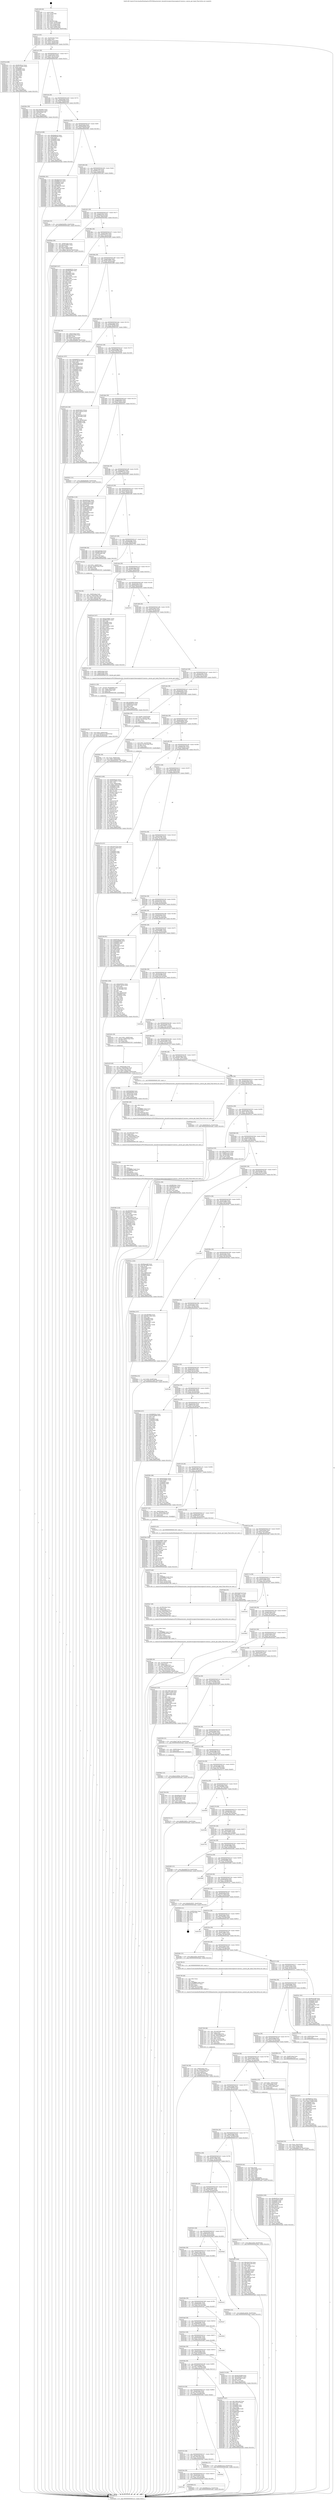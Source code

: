 digraph "0x401c90" {
  label = "0x401c90 (/mnt/c/Users/mathe/Desktop/tcc/POCII/binaries/extr_linuxdriverspinctrlmesonpinctrl-meson.c_meson_get_bank_Final-ollvm.out::main(0))"
  labelloc = "t"
  node[shape=record]

  Entry [label="",width=0.3,height=0.3,shape=circle,fillcolor=black,style=filled]
  "0x401cc2" [label="{
     0x401cc2 [32]\l
     | [instrs]\l
     &nbsp;&nbsp;0x401cc2 \<+6\>: mov -0xa0(%rbp),%eax\l
     &nbsp;&nbsp;0x401cc8 \<+2\>: mov %eax,%ecx\l
     &nbsp;&nbsp;0x401cca \<+6\>: sub $0x80cc1ca2,%ecx\l
     &nbsp;&nbsp;0x401cd0 \<+6\>: mov %eax,-0xa4(%rbp)\l
     &nbsp;&nbsp;0x401cd6 \<+6\>: mov %ecx,-0xa8(%rbp)\l
     &nbsp;&nbsp;0x401cdc \<+6\>: je 00000000004035c4 \<main+0x1934\>\l
  }"]
  "0x4035c4" [label="{
     0x4035c4 [86]\l
     | [instrs]\l
     &nbsp;&nbsp;0x4035c4 \<+5\>: mov $0xf4b381a2,%eax\l
     &nbsp;&nbsp;0x4035c9 \<+5\>: mov $0x51c23035,%ecx\l
     &nbsp;&nbsp;0x4035ce \<+2\>: xor %edx,%edx\l
     &nbsp;&nbsp;0x4035d0 \<+7\>: mov 0x406060,%esi\l
     &nbsp;&nbsp;0x4035d7 \<+7\>: mov 0x406064,%edi\l
     &nbsp;&nbsp;0x4035de \<+3\>: sub $0x1,%edx\l
     &nbsp;&nbsp;0x4035e1 \<+3\>: mov %esi,%r8d\l
     &nbsp;&nbsp;0x4035e4 \<+3\>: add %edx,%r8d\l
     &nbsp;&nbsp;0x4035e7 \<+4\>: imul %r8d,%esi\l
     &nbsp;&nbsp;0x4035eb \<+3\>: and $0x1,%esi\l
     &nbsp;&nbsp;0x4035ee \<+3\>: cmp $0x0,%esi\l
     &nbsp;&nbsp;0x4035f1 \<+4\>: sete %r9b\l
     &nbsp;&nbsp;0x4035f5 \<+3\>: cmp $0xa,%edi\l
     &nbsp;&nbsp;0x4035f8 \<+4\>: setl %r10b\l
     &nbsp;&nbsp;0x4035fc \<+3\>: mov %r9b,%r11b\l
     &nbsp;&nbsp;0x4035ff \<+3\>: and %r10b,%r11b\l
     &nbsp;&nbsp;0x403602 \<+3\>: xor %r10b,%r9b\l
     &nbsp;&nbsp;0x403605 \<+3\>: or %r9b,%r11b\l
     &nbsp;&nbsp;0x403608 \<+4\>: test $0x1,%r11b\l
     &nbsp;&nbsp;0x40360c \<+3\>: cmovne %ecx,%eax\l
     &nbsp;&nbsp;0x40360f \<+6\>: mov %eax,-0xa0(%rbp)\l
     &nbsp;&nbsp;0x403615 \<+5\>: jmp 0000000000403aab \<main+0x1e1b\>\l
  }"]
  "0x401ce2" [label="{
     0x401ce2 [28]\l
     | [instrs]\l
     &nbsp;&nbsp;0x401ce2 \<+5\>: jmp 0000000000401ce7 \<main+0x57\>\l
     &nbsp;&nbsp;0x401ce7 \<+6\>: mov -0xa4(%rbp),%eax\l
     &nbsp;&nbsp;0x401ced \<+5\>: sub $0x857d41a3,%eax\l
     &nbsp;&nbsp;0x401cf2 \<+6\>: mov %eax,-0xac(%rbp)\l
     &nbsp;&nbsp;0x401cf8 \<+6\>: je 00000000004028cc \<main+0xc3c\>\l
  }"]
  Exit [label="",width=0.3,height=0.3,shape=circle,fillcolor=black,style=filled,peripheries=2]
  "0x4028cc" [label="{
     0x4028cc [30]\l
     | [instrs]\l
     &nbsp;&nbsp;0x4028cc \<+5\>: mov $0x1d4c6963,%eax\l
     &nbsp;&nbsp;0x4028d1 \<+5\>: mov $0xe544cb2a,%ecx\l
     &nbsp;&nbsp;0x4028d6 \<+3\>: mov -0x2b(%rbp),%dl\l
     &nbsp;&nbsp;0x4028d9 \<+3\>: test $0x1,%dl\l
     &nbsp;&nbsp;0x4028dc \<+3\>: cmovne %ecx,%eax\l
     &nbsp;&nbsp;0x4028df \<+6\>: mov %eax,-0xa0(%rbp)\l
     &nbsp;&nbsp;0x4028e5 \<+5\>: jmp 0000000000403aab \<main+0x1e1b\>\l
  }"]
  "0x401cfe" [label="{
     0x401cfe [28]\l
     | [instrs]\l
     &nbsp;&nbsp;0x401cfe \<+5\>: jmp 0000000000401d03 \<main+0x73\>\l
     &nbsp;&nbsp;0x401d03 \<+6\>: mov -0xa4(%rbp),%eax\l
     &nbsp;&nbsp;0x401d09 \<+5\>: sub $0x85fd30e6,%eax\l
     &nbsp;&nbsp;0x401d0e \<+6\>: mov %eax,-0xb0(%rbp)\l
     &nbsp;&nbsp;0x401d14 \<+6\>: je 0000000000402cc6 \<main+0x1036\>\l
  }"]
  "0x4036e2" [label="{
     0x4036e2 [15]\l
     | [instrs]\l
     &nbsp;&nbsp;0x4036e2 \<+10\>: movl $0xe55268cb,-0xa0(%rbp)\l
     &nbsp;&nbsp;0x4036ec \<+5\>: jmp 0000000000403aab \<main+0x1e1b\>\l
  }"]
  "0x402cc6" [label="{
     0x402cc6 [86]\l
     | [instrs]\l
     &nbsp;&nbsp;0x402cc6 \<+5\>: mov $0xb0afece5,%eax\l
     &nbsp;&nbsp;0x402ccb \<+5\>: mov $0xb858b445,%ecx\l
     &nbsp;&nbsp;0x402cd0 \<+2\>: xor %edx,%edx\l
     &nbsp;&nbsp;0x402cd2 \<+7\>: mov 0x406060,%esi\l
     &nbsp;&nbsp;0x402cd9 \<+7\>: mov 0x406064,%edi\l
     &nbsp;&nbsp;0x402ce0 \<+3\>: sub $0x1,%edx\l
     &nbsp;&nbsp;0x402ce3 \<+3\>: mov %esi,%r8d\l
     &nbsp;&nbsp;0x402ce6 \<+3\>: add %edx,%r8d\l
     &nbsp;&nbsp;0x402ce9 \<+4\>: imul %r8d,%esi\l
     &nbsp;&nbsp;0x402ced \<+3\>: and $0x1,%esi\l
     &nbsp;&nbsp;0x402cf0 \<+3\>: cmp $0x0,%esi\l
     &nbsp;&nbsp;0x402cf3 \<+4\>: sete %r9b\l
     &nbsp;&nbsp;0x402cf7 \<+3\>: cmp $0xa,%edi\l
     &nbsp;&nbsp;0x402cfa \<+4\>: setl %r10b\l
     &nbsp;&nbsp;0x402cfe \<+3\>: mov %r9b,%r11b\l
     &nbsp;&nbsp;0x402d01 \<+3\>: and %r10b,%r11b\l
     &nbsp;&nbsp;0x402d04 \<+3\>: xor %r10b,%r9b\l
     &nbsp;&nbsp;0x402d07 \<+3\>: or %r9b,%r11b\l
     &nbsp;&nbsp;0x402d0a \<+4\>: test $0x1,%r11b\l
     &nbsp;&nbsp;0x402d0e \<+3\>: cmovne %ecx,%eax\l
     &nbsp;&nbsp;0x402d11 \<+6\>: mov %eax,-0xa0(%rbp)\l
     &nbsp;&nbsp;0x402d17 \<+5\>: jmp 0000000000403aab \<main+0x1e1b\>\l
  }"]
  "0x401d1a" [label="{
     0x401d1a [28]\l
     | [instrs]\l
     &nbsp;&nbsp;0x401d1a \<+5\>: jmp 0000000000401d1f \<main+0x8f\>\l
     &nbsp;&nbsp;0x401d1f \<+6\>: mov -0xa4(%rbp),%eax\l
     &nbsp;&nbsp;0x401d25 \<+5\>: sub $0x8da64ed0,%eax\l
     &nbsp;&nbsp;0x401d2a \<+6\>: mov %eax,-0xb4(%rbp)\l
     &nbsp;&nbsp;0x401d30 \<+6\>: je 0000000000403061 \<main+0x13d1\>\l
  }"]
  "0x40256a" [label="{
     0x40256a\l
  }", style=dashed]
  "0x403061" [label="{
     0x403061 [91]\l
     | [instrs]\l
     &nbsp;&nbsp;0x403061 \<+5\>: mov $0xc6e3cca5,%eax\l
     &nbsp;&nbsp;0x403066 \<+5\>: mov $0x9f987a12,%ecx\l
     &nbsp;&nbsp;0x40306b \<+7\>: mov 0x406060,%edx\l
     &nbsp;&nbsp;0x403072 \<+7\>: mov 0x406064,%esi\l
     &nbsp;&nbsp;0x403079 \<+2\>: mov %edx,%edi\l
     &nbsp;&nbsp;0x40307b \<+6\>: add $0x3dffc104,%edi\l
     &nbsp;&nbsp;0x403081 \<+3\>: sub $0x1,%edi\l
     &nbsp;&nbsp;0x403084 \<+6\>: sub $0x3dffc104,%edi\l
     &nbsp;&nbsp;0x40308a \<+3\>: imul %edi,%edx\l
     &nbsp;&nbsp;0x40308d \<+3\>: and $0x1,%edx\l
     &nbsp;&nbsp;0x403090 \<+3\>: cmp $0x0,%edx\l
     &nbsp;&nbsp;0x403093 \<+4\>: sete %r8b\l
     &nbsp;&nbsp;0x403097 \<+3\>: cmp $0xa,%esi\l
     &nbsp;&nbsp;0x40309a \<+4\>: setl %r9b\l
     &nbsp;&nbsp;0x40309e \<+3\>: mov %r8b,%r10b\l
     &nbsp;&nbsp;0x4030a1 \<+3\>: and %r9b,%r10b\l
     &nbsp;&nbsp;0x4030a4 \<+3\>: xor %r9b,%r8b\l
     &nbsp;&nbsp;0x4030a7 \<+3\>: or %r8b,%r10b\l
     &nbsp;&nbsp;0x4030aa \<+4\>: test $0x1,%r10b\l
     &nbsp;&nbsp;0x4030ae \<+3\>: cmovne %ecx,%eax\l
     &nbsp;&nbsp;0x4030b1 \<+6\>: mov %eax,-0xa0(%rbp)\l
     &nbsp;&nbsp;0x4030b7 \<+5\>: jmp 0000000000403aab \<main+0x1e1b\>\l
  }"]
  "0x401d36" [label="{
     0x401d36 [28]\l
     | [instrs]\l
     &nbsp;&nbsp;0x401d36 \<+5\>: jmp 0000000000401d3b \<main+0xab\>\l
     &nbsp;&nbsp;0x401d3b \<+6\>: mov -0xa4(%rbp),%eax\l
     &nbsp;&nbsp;0x401d41 \<+5\>: sub $0x8dfcc1a7,%eax\l
     &nbsp;&nbsp;0x401d46 \<+6\>: mov %eax,-0xb8(%rbp)\l
     &nbsp;&nbsp;0x401d4c \<+6\>: je 0000000000402a6a \<main+0xdda\>\l
  }"]
  "0x40369f" [label="{
     0x40369f [15]\l
     | [instrs]\l
     &nbsp;&nbsp;0x40369f \<+10\>: movl $0x906a5cca,-0xa0(%rbp)\l
     &nbsp;&nbsp;0x4036a9 \<+5\>: jmp 0000000000403aab \<main+0x1e1b\>\l
  }"]
  "0x402a6a" [label="{
     0x402a6a [15]\l
     | [instrs]\l
     &nbsp;&nbsp;0x402a6a \<+10\>: movl $0xbf1bf285,-0xa0(%rbp)\l
     &nbsp;&nbsp;0x402a74 \<+5\>: jmp 0000000000403aab \<main+0x1e1b\>\l
  }"]
  "0x401d52" [label="{
     0x401d52 [28]\l
     | [instrs]\l
     &nbsp;&nbsp;0x401d52 \<+5\>: jmp 0000000000401d57 \<main+0xc7\>\l
     &nbsp;&nbsp;0x401d57 \<+6\>: mov -0xa4(%rbp),%eax\l
     &nbsp;&nbsp;0x401d5d \<+5\>: sub $0x906a5cca,%eax\l
     &nbsp;&nbsp;0x401d62 \<+6\>: mov %eax,-0xbc(%rbp)\l
     &nbsp;&nbsp;0x401d68 \<+6\>: je 00000000004036ae \<main+0x1a1e\>\l
  }"]
  "0x40254e" [label="{
     0x40254e [28]\l
     | [instrs]\l
     &nbsp;&nbsp;0x40254e \<+5\>: jmp 0000000000402553 \<main+0x8c3\>\l
     &nbsp;&nbsp;0x402553 \<+6\>: mov -0xa4(%rbp),%eax\l
     &nbsp;&nbsp;0x402559 \<+5\>: sub $0x7f130d7d,%eax\l
     &nbsp;&nbsp;0x40255e \<+6\>: mov %eax,-0x1e0(%rbp)\l
     &nbsp;&nbsp;0x402564 \<+6\>: je 000000000040369f \<main+0x1a0f\>\l
  }"]
  "0x4036ae" [label="{
     0x4036ae [40]\l
     | [instrs]\l
     &nbsp;&nbsp;0x4036ae \<+6\>: mov -0x98(%rbp),%eax\l
     &nbsp;&nbsp;0x4036b4 \<+5\>: sub $0xa4c4482c,%eax\l
     &nbsp;&nbsp;0x4036b9 \<+3\>: add $0x1,%eax\l
     &nbsp;&nbsp;0x4036bc \<+5\>: add $0xa4c4482c,%eax\l
     &nbsp;&nbsp;0x4036c1 \<+6\>: mov %eax,-0x98(%rbp)\l
     &nbsp;&nbsp;0x4036c7 \<+10\>: movl $0xd77e67e4,-0xa0(%rbp)\l
     &nbsp;&nbsp;0x4036d1 \<+5\>: jmp 0000000000403aab \<main+0x1e1b\>\l
  }"]
  "0x401d6e" [label="{
     0x401d6e [28]\l
     | [instrs]\l
     &nbsp;&nbsp;0x401d6e \<+5\>: jmp 0000000000401d73 \<main+0xe3\>\l
     &nbsp;&nbsp;0x401d73 \<+6\>: mov -0xa4(%rbp),%eax\l
     &nbsp;&nbsp;0x401d79 \<+5\>: sub $0x92f3e22c,%eax\l
     &nbsp;&nbsp;0x401d7e \<+6\>: mov %eax,-0xc0(%rbp)\l
     &nbsp;&nbsp;0x401d84 \<+6\>: je 0000000000402bb9 \<main+0xf29\>\l
  }"]
  "0x4039af" [label="{
     0x4039af\l
  }", style=dashed]
  "0x402bb9" [label="{
     0x402bb9 [147]\l
     | [instrs]\l
     &nbsp;&nbsp;0x402bb9 \<+5\>: mov $0x6b69033c,%eax\l
     &nbsp;&nbsp;0x402bbe \<+5\>: mov $0x9dfa806e,%ecx\l
     &nbsp;&nbsp;0x402bc3 \<+2\>: mov $0x1,%dl\l
     &nbsp;&nbsp;0x402bc5 \<+7\>: mov 0x406060,%esi\l
     &nbsp;&nbsp;0x402bcc \<+7\>: mov 0x406064,%edi\l
     &nbsp;&nbsp;0x402bd3 \<+3\>: mov %esi,%r8d\l
     &nbsp;&nbsp;0x402bd6 \<+7\>: add $0xba32373c,%r8d\l
     &nbsp;&nbsp;0x402bdd \<+4\>: sub $0x1,%r8d\l
     &nbsp;&nbsp;0x402be1 \<+7\>: sub $0xba32373c,%r8d\l
     &nbsp;&nbsp;0x402be8 \<+4\>: imul %r8d,%esi\l
     &nbsp;&nbsp;0x402bec \<+3\>: and $0x1,%esi\l
     &nbsp;&nbsp;0x402bef \<+3\>: cmp $0x0,%esi\l
     &nbsp;&nbsp;0x402bf2 \<+4\>: sete %r9b\l
     &nbsp;&nbsp;0x402bf6 \<+3\>: cmp $0xa,%edi\l
     &nbsp;&nbsp;0x402bf9 \<+4\>: setl %r10b\l
     &nbsp;&nbsp;0x402bfd \<+3\>: mov %r9b,%r11b\l
     &nbsp;&nbsp;0x402c00 \<+4\>: xor $0xff,%r11b\l
     &nbsp;&nbsp;0x402c04 \<+3\>: mov %r10b,%bl\l
     &nbsp;&nbsp;0x402c07 \<+3\>: xor $0xff,%bl\l
     &nbsp;&nbsp;0x402c0a \<+3\>: xor $0x0,%dl\l
     &nbsp;&nbsp;0x402c0d \<+3\>: mov %r11b,%r14b\l
     &nbsp;&nbsp;0x402c10 \<+4\>: and $0x0,%r14b\l
     &nbsp;&nbsp;0x402c14 \<+3\>: and %dl,%r9b\l
     &nbsp;&nbsp;0x402c17 \<+3\>: mov %bl,%r15b\l
     &nbsp;&nbsp;0x402c1a \<+4\>: and $0x0,%r15b\l
     &nbsp;&nbsp;0x402c1e \<+3\>: and %dl,%r10b\l
     &nbsp;&nbsp;0x402c21 \<+3\>: or %r9b,%r14b\l
     &nbsp;&nbsp;0x402c24 \<+3\>: or %r10b,%r15b\l
     &nbsp;&nbsp;0x402c27 \<+3\>: xor %r15b,%r14b\l
     &nbsp;&nbsp;0x402c2a \<+3\>: or %bl,%r11b\l
     &nbsp;&nbsp;0x402c2d \<+4\>: xor $0xff,%r11b\l
     &nbsp;&nbsp;0x402c31 \<+3\>: or $0x0,%dl\l
     &nbsp;&nbsp;0x402c34 \<+3\>: and %dl,%r11b\l
     &nbsp;&nbsp;0x402c37 \<+3\>: or %r11b,%r14b\l
     &nbsp;&nbsp;0x402c3a \<+4\>: test $0x1,%r14b\l
     &nbsp;&nbsp;0x402c3e \<+3\>: cmovne %ecx,%eax\l
     &nbsp;&nbsp;0x402c41 \<+6\>: mov %eax,-0xa0(%rbp)\l
     &nbsp;&nbsp;0x402c47 \<+5\>: jmp 0000000000403aab \<main+0x1e1b\>\l
  }"]
  "0x401d8a" [label="{
     0x401d8a [28]\l
     | [instrs]\l
     &nbsp;&nbsp;0x401d8a \<+5\>: jmp 0000000000401d8f \<main+0xff\>\l
     &nbsp;&nbsp;0x401d8f \<+6\>: mov -0xa4(%rbp),%eax\l
     &nbsp;&nbsp;0x401d95 \<+5\>: sub $0x9613b951,%eax\l
     &nbsp;&nbsp;0x401d9a \<+6\>: mov %eax,-0xc4(%rbp)\l
     &nbsp;&nbsp;0x401da0 \<+6\>: je 0000000000402b88 \<main+0xef8\>\l
  }"]
  "0x40363b" [label="{
     0x40363b [100]\l
     | [instrs]\l
     &nbsp;&nbsp;0x40363b \<+5\>: mov $0xf4b381a2,%edx\l
     &nbsp;&nbsp;0x403640 \<+5\>: mov $0x7f130d7d,%esi\l
     &nbsp;&nbsp;0x403645 \<+8\>: mov 0x406060,%r8d\l
     &nbsp;&nbsp;0x40364d \<+8\>: mov 0x406064,%r9d\l
     &nbsp;&nbsp;0x403655 \<+3\>: mov %r8d,%r10d\l
     &nbsp;&nbsp;0x403658 \<+7\>: sub $0xb1f8333,%r10d\l
     &nbsp;&nbsp;0x40365f \<+4\>: sub $0x1,%r10d\l
     &nbsp;&nbsp;0x403663 \<+7\>: add $0xb1f8333,%r10d\l
     &nbsp;&nbsp;0x40366a \<+4\>: imul %r10d,%r8d\l
     &nbsp;&nbsp;0x40366e \<+4\>: and $0x1,%r8d\l
     &nbsp;&nbsp;0x403672 \<+4\>: cmp $0x0,%r8d\l
     &nbsp;&nbsp;0x403676 \<+4\>: sete %r11b\l
     &nbsp;&nbsp;0x40367a \<+4\>: cmp $0xa,%r9d\l
     &nbsp;&nbsp;0x40367e \<+3\>: setl %bl\l
     &nbsp;&nbsp;0x403681 \<+3\>: mov %r11b,%r14b\l
     &nbsp;&nbsp;0x403684 \<+3\>: and %bl,%r14b\l
     &nbsp;&nbsp;0x403687 \<+3\>: xor %bl,%r11b\l
     &nbsp;&nbsp;0x40368a \<+3\>: or %r11b,%r14b\l
     &nbsp;&nbsp;0x40368d \<+4\>: test $0x1,%r14b\l
     &nbsp;&nbsp;0x403691 \<+3\>: cmovne %esi,%edx\l
     &nbsp;&nbsp;0x403694 \<+6\>: mov %edx,-0xa0(%rbp)\l
     &nbsp;&nbsp;0x40369a \<+5\>: jmp 0000000000403aab \<main+0x1e1b\>\l
  }"]
  "0x402b88" [label="{
     0x402b88 [34]\l
     | [instrs]\l
     &nbsp;&nbsp;0x402b88 \<+3\>: mov -0x6c(%rbp),%eax\l
     &nbsp;&nbsp;0x402b8b \<+5\>: sub $0x843e1916,%eax\l
     &nbsp;&nbsp;0x402b90 \<+3\>: add $0x1,%eax\l
     &nbsp;&nbsp;0x402b93 \<+5\>: add $0x843e1916,%eax\l
     &nbsp;&nbsp;0x402b98 \<+3\>: mov %eax,-0x6c(%rbp)\l
     &nbsp;&nbsp;0x402b9b \<+10\>: movl $0x182fa06b,-0xa0(%rbp)\l
     &nbsp;&nbsp;0x402ba5 \<+5\>: jmp 0000000000403aab \<main+0x1e1b\>\l
  }"]
  "0x401da6" [label="{
     0x401da6 [28]\l
     | [instrs]\l
     &nbsp;&nbsp;0x401da6 \<+5\>: jmp 0000000000401dab \<main+0x11b\>\l
     &nbsp;&nbsp;0x401dab \<+6\>: mov -0xa4(%rbp),%eax\l
     &nbsp;&nbsp;0x401db1 \<+5\>: sub $0x9dfa806e,%eax\l
     &nbsp;&nbsp;0x401db6 \<+6\>: mov %eax,-0xc8(%rbp)\l
     &nbsp;&nbsp;0x401dbc \<+6\>: je 0000000000402c4c \<main+0xfbc\>\l
  }"]
  "0x403529" [label="{
     0x403529 [107]\l
     | [instrs]\l
     &nbsp;&nbsp;0x403529 \<+5\>: mov $0x68d0f1bc,%ecx\l
     &nbsp;&nbsp;0x40352e \<+5\>: mov $0x1105d260,%edx\l
     &nbsp;&nbsp;0x403533 \<+10\>: movl $0x0,-0x98(%rbp)\l
     &nbsp;&nbsp;0x40353d \<+7\>: mov 0x406060,%esi\l
     &nbsp;&nbsp;0x403544 \<+8\>: mov 0x406064,%r8d\l
     &nbsp;&nbsp;0x40354c \<+3\>: mov %esi,%r9d\l
     &nbsp;&nbsp;0x40354f \<+7\>: add $0xaff59e20,%r9d\l
     &nbsp;&nbsp;0x403556 \<+4\>: sub $0x1,%r9d\l
     &nbsp;&nbsp;0x40355a \<+7\>: sub $0xaff59e20,%r9d\l
     &nbsp;&nbsp;0x403561 \<+4\>: imul %r9d,%esi\l
     &nbsp;&nbsp;0x403565 \<+3\>: and $0x1,%esi\l
     &nbsp;&nbsp;0x403568 \<+3\>: cmp $0x0,%esi\l
     &nbsp;&nbsp;0x40356b \<+4\>: sete %r10b\l
     &nbsp;&nbsp;0x40356f \<+4\>: cmp $0xa,%r8d\l
     &nbsp;&nbsp;0x403573 \<+4\>: setl %r11b\l
     &nbsp;&nbsp;0x403577 \<+3\>: mov %r10b,%bl\l
     &nbsp;&nbsp;0x40357a \<+3\>: and %r11b,%bl\l
     &nbsp;&nbsp;0x40357d \<+3\>: xor %r11b,%r10b\l
     &nbsp;&nbsp;0x403580 \<+3\>: or %r10b,%bl\l
     &nbsp;&nbsp;0x403583 \<+3\>: test $0x1,%bl\l
     &nbsp;&nbsp;0x403586 \<+3\>: cmovne %edx,%ecx\l
     &nbsp;&nbsp;0x403589 \<+6\>: mov %ecx,-0xa0(%rbp)\l
     &nbsp;&nbsp;0x40358f \<+5\>: jmp 0000000000403aab \<main+0x1e1b\>\l
  }"]
  "0x402c4c" [label="{
     0x402c4c [107]\l
     | [instrs]\l
     &nbsp;&nbsp;0x402c4c \<+5\>: mov $0x6b69033c,%eax\l
     &nbsp;&nbsp;0x402c51 \<+5\>: mov $0x3078bced,%ecx\l
     &nbsp;&nbsp;0x402c56 \<+2\>: xor %edx,%edx\l
     &nbsp;&nbsp;0x402c58 \<+3\>: mov -0x64(%rbp),%esi\l
     &nbsp;&nbsp;0x402c5b \<+6\>: sub $0xe240e8cf,%esi\l
     &nbsp;&nbsp;0x402c61 \<+3\>: add $0x1,%esi\l
     &nbsp;&nbsp;0x402c64 \<+6\>: add $0xe240e8cf,%esi\l
     &nbsp;&nbsp;0x402c6a \<+3\>: mov %esi,-0x64(%rbp)\l
     &nbsp;&nbsp;0x402c6d \<+7\>: mov 0x406060,%esi\l
     &nbsp;&nbsp;0x402c74 \<+7\>: mov 0x406064,%edi\l
     &nbsp;&nbsp;0x402c7b \<+3\>: sub $0x1,%edx\l
     &nbsp;&nbsp;0x402c7e \<+3\>: mov %esi,%r8d\l
     &nbsp;&nbsp;0x402c81 \<+3\>: add %edx,%r8d\l
     &nbsp;&nbsp;0x402c84 \<+4\>: imul %r8d,%esi\l
     &nbsp;&nbsp;0x402c88 \<+3\>: and $0x1,%esi\l
     &nbsp;&nbsp;0x402c8b \<+3\>: cmp $0x0,%esi\l
     &nbsp;&nbsp;0x402c8e \<+4\>: sete %r9b\l
     &nbsp;&nbsp;0x402c92 \<+3\>: cmp $0xa,%edi\l
     &nbsp;&nbsp;0x402c95 \<+4\>: setl %r10b\l
     &nbsp;&nbsp;0x402c99 \<+3\>: mov %r9b,%r11b\l
     &nbsp;&nbsp;0x402c9c \<+3\>: and %r10b,%r11b\l
     &nbsp;&nbsp;0x402c9f \<+3\>: xor %r10b,%r9b\l
     &nbsp;&nbsp;0x402ca2 \<+3\>: or %r9b,%r11b\l
     &nbsp;&nbsp;0x402ca5 \<+4\>: test $0x1,%r11b\l
     &nbsp;&nbsp;0x402ca9 \<+3\>: cmovne %ecx,%eax\l
     &nbsp;&nbsp;0x402cac \<+6\>: mov %eax,-0xa0(%rbp)\l
     &nbsp;&nbsp;0x402cb2 \<+5\>: jmp 0000000000403aab \<main+0x1e1b\>\l
  }"]
  "0x401dc2" [label="{
     0x401dc2 [28]\l
     | [instrs]\l
     &nbsp;&nbsp;0x401dc2 \<+5\>: jmp 0000000000401dc7 \<main+0x137\>\l
     &nbsp;&nbsp;0x401dc7 \<+6\>: mov -0xa4(%rbp),%eax\l
     &nbsp;&nbsp;0x401dcd \<+5\>: sub $0x9e4d498b,%eax\l
     &nbsp;&nbsp;0x401dd2 \<+6\>: mov %eax,-0xcc(%rbp)\l
     &nbsp;&nbsp;0x401dd8 \<+6\>: je 00000000004031e8 \<main+0x1558\>\l
  }"]
  "0x40334e" [label="{
     0x40334e [100]\l
     | [instrs]\l
     &nbsp;&nbsp;0x40334e \<+5\>: mov $0xe52e9d07,%edx\l
     &nbsp;&nbsp;0x403353 \<+5\>: mov $0x5fab5637,%esi\l
     &nbsp;&nbsp;0x403358 \<+8\>: mov 0x406060,%r8d\l
     &nbsp;&nbsp;0x403360 \<+8\>: mov 0x406064,%r9d\l
     &nbsp;&nbsp;0x403368 \<+3\>: mov %r8d,%r10d\l
     &nbsp;&nbsp;0x40336b \<+7\>: sub $0xa70d515,%r10d\l
     &nbsp;&nbsp;0x403372 \<+4\>: sub $0x1,%r10d\l
     &nbsp;&nbsp;0x403376 \<+7\>: add $0xa70d515,%r10d\l
     &nbsp;&nbsp;0x40337d \<+4\>: imul %r10d,%r8d\l
     &nbsp;&nbsp;0x403381 \<+4\>: and $0x1,%r8d\l
     &nbsp;&nbsp;0x403385 \<+4\>: cmp $0x0,%r8d\l
     &nbsp;&nbsp;0x403389 \<+4\>: sete %r11b\l
     &nbsp;&nbsp;0x40338d \<+4\>: cmp $0xa,%r9d\l
     &nbsp;&nbsp;0x403391 \<+3\>: setl %bl\l
     &nbsp;&nbsp;0x403394 \<+3\>: mov %r11b,%r14b\l
     &nbsp;&nbsp;0x403397 \<+3\>: and %bl,%r14b\l
     &nbsp;&nbsp;0x40339a \<+3\>: xor %bl,%r11b\l
     &nbsp;&nbsp;0x40339d \<+3\>: or %r11b,%r14b\l
     &nbsp;&nbsp;0x4033a0 \<+4\>: test $0x1,%r14b\l
     &nbsp;&nbsp;0x4033a4 \<+3\>: cmovne %esi,%edx\l
     &nbsp;&nbsp;0x4033a7 \<+6\>: mov %edx,-0xa0(%rbp)\l
     &nbsp;&nbsp;0x4033ad \<+5\>: jmp 0000000000403aab \<main+0x1e1b\>\l
  }"]
  "0x4031e8" [label="{
     0x4031e8 [158]\l
     | [instrs]\l
     &nbsp;&nbsp;0x4031e8 \<+5\>: mov $0x6054b1cf,%eax\l
     &nbsp;&nbsp;0x4031ed \<+5\>: mov $0xa2c46cca,%ecx\l
     &nbsp;&nbsp;0x4031f2 \<+2\>: mov $0x1,%dl\l
     &nbsp;&nbsp;0x4031f4 \<+2\>: xor %esi,%esi\l
     &nbsp;&nbsp;0x4031f6 \<+6\>: mov -0x94(%rbp),%edi\l
     &nbsp;&nbsp;0x4031fc \<+3\>: cmp -0x54(%rbp),%edi\l
     &nbsp;&nbsp;0x4031ff \<+4\>: setl %r8b\l
     &nbsp;&nbsp;0x403203 \<+4\>: and $0x1,%r8b\l
     &nbsp;&nbsp;0x403207 \<+4\>: mov %r8b,-0x29(%rbp)\l
     &nbsp;&nbsp;0x40320b \<+7\>: mov 0x406060,%edi\l
     &nbsp;&nbsp;0x403212 \<+8\>: mov 0x406064,%r9d\l
     &nbsp;&nbsp;0x40321a \<+3\>: sub $0x1,%esi\l
     &nbsp;&nbsp;0x40321d \<+3\>: mov %edi,%r10d\l
     &nbsp;&nbsp;0x403220 \<+3\>: add %esi,%r10d\l
     &nbsp;&nbsp;0x403223 \<+4\>: imul %r10d,%edi\l
     &nbsp;&nbsp;0x403227 \<+3\>: and $0x1,%edi\l
     &nbsp;&nbsp;0x40322a \<+3\>: cmp $0x0,%edi\l
     &nbsp;&nbsp;0x40322d \<+4\>: sete %r8b\l
     &nbsp;&nbsp;0x403231 \<+4\>: cmp $0xa,%r9d\l
     &nbsp;&nbsp;0x403235 \<+4\>: setl %r11b\l
     &nbsp;&nbsp;0x403239 \<+3\>: mov %r8b,%bl\l
     &nbsp;&nbsp;0x40323c \<+3\>: xor $0xff,%bl\l
     &nbsp;&nbsp;0x40323f \<+3\>: mov %r11b,%r14b\l
     &nbsp;&nbsp;0x403242 \<+4\>: xor $0xff,%r14b\l
     &nbsp;&nbsp;0x403246 \<+3\>: xor $0x0,%dl\l
     &nbsp;&nbsp;0x403249 \<+3\>: mov %bl,%r15b\l
     &nbsp;&nbsp;0x40324c \<+4\>: and $0x0,%r15b\l
     &nbsp;&nbsp;0x403250 \<+3\>: and %dl,%r8b\l
     &nbsp;&nbsp;0x403253 \<+3\>: mov %r14b,%r12b\l
     &nbsp;&nbsp;0x403256 \<+4\>: and $0x0,%r12b\l
     &nbsp;&nbsp;0x40325a \<+3\>: and %dl,%r11b\l
     &nbsp;&nbsp;0x40325d \<+3\>: or %r8b,%r15b\l
     &nbsp;&nbsp;0x403260 \<+3\>: or %r11b,%r12b\l
     &nbsp;&nbsp;0x403263 \<+3\>: xor %r12b,%r15b\l
     &nbsp;&nbsp;0x403266 \<+3\>: or %r14b,%bl\l
     &nbsp;&nbsp;0x403269 \<+3\>: xor $0xff,%bl\l
     &nbsp;&nbsp;0x40326c \<+3\>: or $0x0,%dl\l
     &nbsp;&nbsp;0x40326f \<+2\>: and %dl,%bl\l
     &nbsp;&nbsp;0x403271 \<+3\>: or %bl,%r15b\l
     &nbsp;&nbsp;0x403274 \<+4\>: test $0x1,%r15b\l
     &nbsp;&nbsp;0x403278 \<+3\>: cmovne %ecx,%eax\l
     &nbsp;&nbsp;0x40327b \<+6\>: mov %eax,-0xa0(%rbp)\l
     &nbsp;&nbsp;0x403281 \<+5\>: jmp 0000000000403aab \<main+0x1e1b\>\l
  }"]
  "0x401dde" [label="{
     0x401dde [28]\l
     | [instrs]\l
     &nbsp;&nbsp;0x401dde \<+5\>: jmp 0000000000401de3 \<main+0x153\>\l
     &nbsp;&nbsp;0x401de3 \<+6\>: mov -0xa4(%rbp),%eax\l
     &nbsp;&nbsp;0x401de9 \<+5\>: sub $0x9f82b0a7,%eax\l
     &nbsp;&nbsp;0x401dee \<+6\>: mov %eax,-0xd0(%rbp)\l
     &nbsp;&nbsp;0x401df4 \<+6\>: je 0000000000403052 \<main+0x13c2\>\l
  }"]
  "0x40316e" [label="{
     0x40316e [31]\l
     | [instrs]\l
     &nbsp;&nbsp;0x40316e \<+10\>: movl $0x0,-0x94(%rbp)\l
     &nbsp;&nbsp;0x403178 \<+10\>: movl $0xc8d3f719,-0xa0(%rbp)\l
     &nbsp;&nbsp;0x403182 \<+6\>: mov %eax,-0x1f8(%rbp)\l
     &nbsp;&nbsp;0x403188 \<+5\>: jmp 0000000000403aab \<main+0x1e1b\>\l
  }"]
  "0x403052" [label="{
     0x403052 [15]\l
     | [instrs]\l
     &nbsp;&nbsp;0x403052 \<+10\>: movl $0x8da64ed0,-0xa0(%rbp)\l
     &nbsp;&nbsp;0x40305c \<+5\>: jmp 0000000000403aab \<main+0x1e1b\>\l
  }"]
  "0x401dfa" [label="{
     0x401dfa [28]\l
     | [instrs]\l
     &nbsp;&nbsp;0x401dfa \<+5\>: jmp 0000000000401dff \<main+0x16f\>\l
     &nbsp;&nbsp;0x401dff \<+6\>: mov -0xa4(%rbp),%eax\l
     &nbsp;&nbsp;0x401e05 \<+5\>: sub $0x9f987a12,%eax\l
     &nbsp;&nbsp;0x401e0a \<+6\>: mov %eax,-0xd4(%rbp)\l
     &nbsp;&nbsp;0x401e10 \<+6\>: je 00000000004030bc \<main+0x142c\>\l
  }"]
  "0x403151" [label="{
     0x403151 [29]\l
     | [instrs]\l
     &nbsp;&nbsp;0x403151 \<+10\>: movabs $0x4040b6,%rdi\l
     &nbsp;&nbsp;0x40315b \<+6\>: mov %eax,-0x90(%rbp)\l
     &nbsp;&nbsp;0x403161 \<+6\>: mov -0x90(%rbp),%esi\l
     &nbsp;&nbsp;0x403167 \<+2\>: mov $0x0,%al\l
     &nbsp;&nbsp;0x403169 \<+5\>: call 0000000000401040 \<printf@plt\>\l
     | [calls]\l
     &nbsp;&nbsp;0x401040 \{1\} (unknown)\l
  }"]
  "0x4030bc" [label="{
     0x4030bc [118]\l
     | [instrs]\l
     &nbsp;&nbsp;0x4030bc \<+5\>: mov $0xc6e3cca5,%eax\l
     &nbsp;&nbsp;0x4030c1 \<+5\>: mov $0x55e3388e,%ecx\l
     &nbsp;&nbsp;0x4030c6 \<+6\>: mov -0x84(%rbp),%edx\l
     &nbsp;&nbsp;0x4030cc \<+6\>: sub $0x8bdf3efe,%edx\l
     &nbsp;&nbsp;0x4030d2 \<+3\>: add $0x1,%edx\l
     &nbsp;&nbsp;0x4030d5 \<+6\>: add $0x8bdf3efe,%edx\l
     &nbsp;&nbsp;0x4030db \<+6\>: mov %edx,-0x84(%rbp)\l
     &nbsp;&nbsp;0x4030e1 \<+7\>: mov 0x406060,%edx\l
     &nbsp;&nbsp;0x4030e8 \<+7\>: mov 0x406064,%esi\l
     &nbsp;&nbsp;0x4030ef \<+2\>: mov %edx,%edi\l
     &nbsp;&nbsp;0x4030f1 \<+6\>: sub $0x8564cb56,%edi\l
     &nbsp;&nbsp;0x4030f7 \<+3\>: sub $0x1,%edi\l
     &nbsp;&nbsp;0x4030fa \<+6\>: add $0x8564cb56,%edi\l
     &nbsp;&nbsp;0x403100 \<+3\>: imul %edi,%edx\l
     &nbsp;&nbsp;0x403103 \<+3\>: and $0x1,%edx\l
     &nbsp;&nbsp;0x403106 \<+3\>: cmp $0x0,%edx\l
     &nbsp;&nbsp;0x403109 \<+4\>: sete %r8b\l
     &nbsp;&nbsp;0x40310d \<+3\>: cmp $0xa,%esi\l
     &nbsp;&nbsp;0x403110 \<+4\>: setl %r9b\l
     &nbsp;&nbsp;0x403114 \<+3\>: mov %r8b,%r10b\l
     &nbsp;&nbsp;0x403117 \<+3\>: and %r9b,%r10b\l
     &nbsp;&nbsp;0x40311a \<+3\>: xor %r9b,%r8b\l
     &nbsp;&nbsp;0x40311d \<+3\>: or %r8b,%r10b\l
     &nbsp;&nbsp;0x403120 \<+4\>: test $0x1,%r10b\l
     &nbsp;&nbsp;0x403124 \<+3\>: cmovne %ecx,%eax\l
     &nbsp;&nbsp;0x403127 \<+6\>: mov %eax,-0xa0(%rbp)\l
     &nbsp;&nbsp;0x40312d \<+5\>: jmp 0000000000403aab \<main+0x1e1b\>\l
  }"]
  "0x401e16" [label="{
     0x401e16 [28]\l
     | [instrs]\l
     &nbsp;&nbsp;0x401e16 \<+5\>: jmp 0000000000401e1b \<main+0x18b\>\l
     &nbsp;&nbsp;0x401e1b \<+6\>: mov -0xa4(%rbp),%eax\l
     &nbsp;&nbsp;0x401e21 \<+5\>: sub $0xa2c46cca,%eax\l
     &nbsp;&nbsp;0x401e26 \<+6\>: mov %eax,-0xd8(%rbp)\l
     &nbsp;&nbsp;0x401e2c \<+6\>: je 0000000000403286 \<main+0x15f6\>\l
  }"]
  "0x402ff6" [label="{
     0x402ff6 [50]\l
     | [instrs]\l
     &nbsp;&nbsp;0x402ff6 \<+6\>: mov -0x1f4(%rbp),%ecx\l
     &nbsp;&nbsp;0x402ffc \<+3\>: imul %eax,%ecx\l
     &nbsp;&nbsp;0x402fff \<+4\>: mov -0x80(%rbp),%rsi\l
     &nbsp;&nbsp;0x403003 \<+7\>: movslq -0x84(%rbp),%rdi\l
     &nbsp;&nbsp;0x40300a \<+4\>: mov (%rsi,%rdi,8),%rsi\l
     &nbsp;&nbsp;0x40300e \<+7\>: movslq -0x8c(%rbp),%rdi\l
     &nbsp;&nbsp;0x403015 \<+4\>: mov %ecx,0x4(%rsi,%rdi,8)\l
     &nbsp;&nbsp;0x403019 \<+10\>: movl $0x55a4b60d,-0xa0(%rbp)\l
     &nbsp;&nbsp;0x403023 \<+5\>: jmp 0000000000403aab \<main+0x1e1b\>\l
  }"]
  "0x403286" [label="{
     0x403286 [30]\l
     | [instrs]\l
     &nbsp;&nbsp;0x403286 \<+5\>: mov $0xfcd43e05,%eax\l
     &nbsp;&nbsp;0x40328b \<+5\>: mov $0xa9f5198f,%ecx\l
     &nbsp;&nbsp;0x403290 \<+3\>: mov -0x29(%rbp),%dl\l
     &nbsp;&nbsp;0x403293 \<+3\>: test $0x1,%dl\l
     &nbsp;&nbsp;0x403296 \<+3\>: cmovne %ecx,%eax\l
     &nbsp;&nbsp;0x403299 \<+6\>: mov %eax,-0xa0(%rbp)\l
     &nbsp;&nbsp;0x40329f \<+5\>: jmp 0000000000403aab \<main+0x1e1b\>\l
  }"]
  "0x401e32" [label="{
     0x401e32 [28]\l
     | [instrs]\l
     &nbsp;&nbsp;0x401e32 \<+5\>: jmp 0000000000401e37 \<main+0x1a7\>\l
     &nbsp;&nbsp;0x401e37 \<+6\>: mov -0xa4(%rbp),%eax\l
     &nbsp;&nbsp;0x401e3d \<+5\>: sub $0xa646b66e,%eax\l
     &nbsp;&nbsp;0x401e42 \<+6\>: mov %eax,-0xdc(%rbp)\l
     &nbsp;&nbsp;0x401e48 \<+6\>: je 0000000000402734 \<main+0xaa4\>\l
  }"]
  "0x402fce" [label="{
     0x402fce [40]\l
     | [instrs]\l
     &nbsp;&nbsp;0x402fce \<+5\>: mov $0x2,%ecx\l
     &nbsp;&nbsp;0x402fd3 \<+1\>: cltd\l
     &nbsp;&nbsp;0x402fd4 \<+2\>: idiv %ecx\l
     &nbsp;&nbsp;0x402fd6 \<+6\>: imul $0xfffffffe,%edx,%ecx\l
     &nbsp;&nbsp;0x402fdc \<+6\>: add $0x42226ec9,%ecx\l
     &nbsp;&nbsp;0x402fe2 \<+3\>: add $0x1,%ecx\l
     &nbsp;&nbsp;0x402fe5 \<+6\>: sub $0x42226ec9,%ecx\l
     &nbsp;&nbsp;0x402feb \<+6\>: mov %ecx,-0x1f4(%rbp)\l
     &nbsp;&nbsp;0x402ff1 \<+5\>: call 0000000000401160 \<next_i\>\l
     | [calls]\l
     &nbsp;&nbsp;0x401160 \{1\} (/mnt/c/Users/mathe/Desktop/tcc/POCII/binaries/extr_linuxdriverspinctrlmesonpinctrl-meson.c_meson_get_bank_Final-ollvm.out::next_i)\l
  }"]
  "0x402734" [label="{
     0x402734 [23]\l
     | [instrs]\l
     &nbsp;&nbsp;0x402734 \<+7\>: movl $0x1,-0x68(%rbp)\l
     &nbsp;&nbsp;0x40273b \<+4\>: movslq -0x68(%rbp),%rax\l
     &nbsp;&nbsp;0x40273f \<+4\>: shl $0x4,%rax\l
     &nbsp;&nbsp;0x402743 \<+3\>: mov %rax,%rdi\l
     &nbsp;&nbsp;0x402746 \<+5\>: call 0000000000401050 \<malloc@plt\>\l
     | [calls]\l
     &nbsp;&nbsp;0x401050 \{1\} (unknown)\l
  }"]
  "0x401e4e" [label="{
     0x401e4e [28]\l
     | [instrs]\l
     &nbsp;&nbsp;0x401e4e \<+5\>: jmp 0000000000401e53 \<main+0x1c3\>\l
     &nbsp;&nbsp;0x401e53 \<+6\>: mov -0xa4(%rbp),%eax\l
     &nbsp;&nbsp;0x401e59 \<+5\>: sub $0xa9f5198f,%eax\l
     &nbsp;&nbsp;0x401e5e \<+6\>: mov %eax,-0xe0(%rbp)\l
     &nbsp;&nbsp;0x401e64 \<+6\>: je 00000000004032a4 \<main+0x1614\>\l
  }"]
  "0x402fa7" [label="{
     0x402fa7 [39]\l
     | [instrs]\l
     &nbsp;&nbsp;0x402fa7 \<+6\>: mov -0x1f0(%rbp),%ecx\l
     &nbsp;&nbsp;0x402fad \<+3\>: imul %eax,%ecx\l
     &nbsp;&nbsp;0x402fb0 \<+4\>: mov -0x80(%rbp),%rsi\l
     &nbsp;&nbsp;0x402fb4 \<+7\>: movslq -0x84(%rbp),%rdi\l
     &nbsp;&nbsp;0x402fbb \<+4\>: mov (%rsi,%rdi,8),%rsi\l
     &nbsp;&nbsp;0x402fbf \<+7\>: movslq -0x8c(%rbp),%rdi\l
     &nbsp;&nbsp;0x402fc6 \<+3\>: mov %ecx,(%rsi,%rdi,8)\l
     &nbsp;&nbsp;0x402fc9 \<+5\>: call 0000000000401160 \<next_i\>\l
     | [calls]\l
     &nbsp;&nbsp;0x401160 \{1\} (/mnt/c/Users/mathe/Desktop/tcc/POCII/binaries/extr_linuxdriverspinctrlmesonpinctrl-meson.c_meson_get_bank_Final-ollvm.out::next_i)\l
  }"]
  "0x4032a4" [label="{
     0x4032a4 [147]\l
     | [instrs]\l
     &nbsp;&nbsp;0x4032a4 \<+5\>: mov $0xe52e9d07,%eax\l
     &nbsp;&nbsp;0x4032a9 \<+5\>: mov $0xff355585,%ecx\l
     &nbsp;&nbsp;0x4032ae \<+2\>: mov $0x1,%dl\l
     &nbsp;&nbsp;0x4032b0 \<+7\>: mov 0x406060,%esi\l
     &nbsp;&nbsp;0x4032b7 \<+7\>: mov 0x406064,%edi\l
     &nbsp;&nbsp;0x4032be \<+3\>: mov %esi,%r8d\l
     &nbsp;&nbsp;0x4032c1 \<+7\>: sub $0xe07d2e4c,%r8d\l
     &nbsp;&nbsp;0x4032c8 \<+4\>: sub $0x1,%r8d\l
     &nbsp;&nbsp;0x4032cc \<+7\>: add $0xe07d2e4c,%r8d\l
     &nbsp;&nbsp;0x4032d3 \<+4\>: imul %r8d,%esi\l
     &nbsp;&nbsp;0x4032d7 \<+3\>: and $0x1,%esi\l
     &nbsp;&nbsp;0x4032da \<+3\>: cmp $0x0,%esi\l
     &nbsp;&nbsp;0x4032dd \<+4\>: sete %r9b\l
     &nbsp;&nbsp;0x4032e1 \<+3\>: cmp $0xa,%edi\l
     &nbsp;&nbsp;0x4032e4 \<+4\>: setl %r10b\l
     &nbsp;&nbsp;0x4032e8 \<+3\>: mov %r9b,%r11b\l
     &nbsp;&nbsp;0x4032eb \<+4\>: xor $0xff,%r11b\l
     &nbsp;&nbsp;0x4032ef \<+3\>: mov %r10b,%bl\l
     &nbsp;&nbsp;0x4032f2 \<+3\>: xor $0xff,%bl\l
     &nbsp;&nbsp;0x4032f5 \<+3\>: xor $0x0,%dl\l
     &nbsp;&nbsp;0x4032f8 \<+3\>: mov %r11b,%r14b\l
     &nbsp;&nbsp;0x4032fb \<+4\>: and $0x0,%r14b\l
     &nbsp;&nbsp;0x4032ff \<+3\>: and %dl,%r9b\l
     &nbsp;&nbsp;0x403302 \<+3\>: mov %bl,%r15b\l
     &nbsp;&nbsp;0x403305 \<+4\>: and $0x0,%r15b\l
     &nbsp;&nbsp;0x403309 \<+3\>: and %dl,%r10b\l
     &nbsp;&nbsp;0x40330c \<+3\>: or %r9b,%r14b\l
     &nbsp;&nbsp;0x40330f \<+3\>: or %r10b,%r15b\l
     &nbsp;&nbsp;0x403312 \<+3\>: xor %r15b,%r14b\l
     &nbsp;&nbsp;0x403315 \<+3\>: or %bl,%r11b\l
     &nbsp;&nbsp;0x403318 \<+4\>: xor $0xff,%r11b\l
     &nbsp;&nbsp;0x40331c \<+3\>: or $0x0,%dl\l
     &nbsp;&nbsp;0x40331f \<+3\>: and %dl,%r11b\l
     &nbsp;&nbsp;0x403322 \<+3\>: or %r11b,%r14b\l
     &nbsp;&nbsp;0x403325 \<+4\>: test $0x1,%r14b\l
     &nbsp;&nbsp;0x403329 \<+3\>: cmovne %ecx,%eax\l
     &nbsp;&nbsp;0x40332c \<+6\>: mov %eax,-0xa0(%rbp)\l
     &nbsp;&nbsp;0x403332 \<+5\>: jmp 0000000000403aab \<main+0x1e1b\>\l
  }"]
  "0x401e6a" [label="{
     0x401e6a [28]\l
     | [instrs]\l
     &nbsp;&nbsp;0x401e6a \<+5\>: jmp 0000000000401e6f \<main+0x1df\>\l
     &nbsp;&nbsp;0x401e6f \<+6\>: mov -0xa4(%rbp),%eax\l
     &nbsp;&nbsp;0x401e75 \<+5\>: sub $0xb0afece5,%eax\l
     &nbsp;&nbsp;0x401e7a \<+6\>: mov %eax,-0xe4(%rbp)\l
     &nbsp;&nbsp;0x401e80 \<+6\>: je 000000000040397b \<main+0x1ceb\>\l
  }"]
  "0x402f7f" [label="{
     0x402f7f [40]\l
     | [instrs]\l
     &nbsp;&nbsp;0x402f7f \<+5\>: mov $0x2,%ecx\l
     &nbsp;&nbsp;0x402f84 \<+1\>: cltd\l
     &nbsp;&nbsp;0x402f85 \<+2\>: idiv %ecx\l
     &nbsp;&nbsp;0x402f87 \<+6\>: imul $0xfffffffe,%edx,%ecx\l
     &nbsp;&nbsp;0x402f8d \<+6\>: sub $0xfa326d21,%ecx\l
     &nbsp;&nbsp;0x402f93 \<+3\>: add $0x1,%ecx\l
     &nbsp;&nbsp;0x402f96 \<+6\>: add $0xfa326d21,%ecx\l
     &nbsp;&nbsp;0x402f9c \<+6\>: mov %ecx,-0x1f0(%rbp)\l
     &nbsp;&nbsp;0x402fa2 \<+5\>: call 0000000000401160 \<next_i\>\l
     | [calls]\l
     &nbsp;&nbsp;0x401160 \{1\} (/mnt/c/Users/mathe/Desktop/tcc/POCII/binaries/extr_linuxdriverspinctrlmesonpinctrl-meson.c_meson_get_bank_Final-ollvm.out::next_i)\l
  }"]
  "0x40397b" [label="{
     0x40397b\l
  }", style=dashed]
  "0x401e86" [label="{
     0x401e86 [28]\l
     | [instrs]\l
     &nbsp;&nbsp;0x401e86 \<+5\>: jmp 0000000000401e8b \<main+0x1fb\>\l
     &nbsp;&nbsp;0x401e8b \<+6\>: mov -0xa4(%rbp),%eax\l
     &nbsp;&nbsp;0x401e91 \<+5\>: sub $0xb2dc87ad,%eax\l
     &nbsp;&nbsp;0x401e96 \<+6\>: mov %eax,-0xe8(%rbp)\l
     &nbsp;&nbsp;0x401e9c \<+6\>: je 0000000000403141 \<main+0x14b1\>\l
  }"]
  "0x402e29" [label="{
     0x402e29 [40]\l
     | [instrs]\l
     &nbsp;&nbsp;0x402e29 \<+4\>: mov -0x80(%rbp),%rdi\l
     &nbsp;&nbsp;0x402e2d \<+7\>: movslq -0x84(%rbp),%rcx\l
     &nbsp;&nbsp;0x402e34 \<+4\>: mov %rax,(%rdi,%rcx,8)\l
     &nbsp;&nbsp;0x402e38 \<+10\>: movl $0x0,-0x8c(%rbp)\l
     &nbsp;&nbsp;0x402e42 \<+10\>: movl $0x714e0960,-0xa0(%rbp)\l
     &nbsp;&nbsp;0x402e4c \<+5\>: jmp 0000000000403aab \<main+0x1e1b\>\l
  }"]
  "0x403141" [label="{
     0x403141 [16]\l
     | [instrs]\l
     &nbsp;&nbsp;0x403141 \<+4\>: mov -0x60(%rbp),%rdi\l
     &nbsp;&nbsp;0x403145 \<+3\>: mov -0x50(%rbp),%esi\l
     &nbsp;&nbsp;0x403148 \<+4\>: mov -0x80(%rbp),%rdx\l
     &nbsp;&nbsp;0x40314c \<+5\>: call 00000000004015c0 \<meson_get_bank\>\l
     | [calls]\l
     &nbsp;&nbsp;0x4015c0 \{1\} (/mnt/c/Users/mathe/Desktop/tcc/POCII/binaries/extr_linuxdriverspinctrlmesonpinctrl-meson.c_meson_get_bank_Final-ollvm.out::meson_get_bank)\l
  }"]
  "0x401ea2" [label="{
     0x401ea2 [28]\l
     | [instrs]\l
     &nbsp;&nbsp;0x401ea2 \<+5\>: jmp 0000000000401ea7 \<main+0x217\>\l
     &nbsp;&nbsp;0x401ea7 \<+6\>: mov -0xa4(%rbp),%eax\l
     &nbsp;&nbsp;0x401ead \<+5\>: sub $0xb469222e,%eax\l
     &nbsp;&nbsp;0x401eb2 \<+6\>: mov %eax,-0xec(%rbp)\l
     &nbsp;&nbsp;0x401eb8 \<+6\>: je 00000000004026c0 \<main+0xa30\>\l
  }"]
  "0x402d33" [label="{
     0x402d33 [169]\l
     | [instrs]\l
     &nbsp;&nbsp;0x402d33 \<+5\>: mov $0xb0afece5,%ecx\l
     &nbsp;&nbsp;0x402d38 \<+5\>: mov $0x37ae9815,%edx\l
     &nbsp;&nbsp;0x402d3d \<+3\>: mov $0x1,%sil\l
     &nbsp;&nbsp;0x402d40 \<+4\>: mov %rax,-0x80(%rbp)\l
     &nbsp;&nbsp;0x402d44 \<+10\>: movl $0x0,-0x84(%rbp)\l
     &nbsp;&nbsp;0x402d4e \<+8\>: mov 0x406060,%r8d\l
     &nbsp;&nbsp;0x402d56 \<+8\>: mov 0x406064,%r9d\l
     &nbsp;&nbsp;0x402d5e \<+3\>: mov %r8d,%r10d\l
     &nbsp;&nbsp;0x402d61 \<+7\>: add $0x4b475444,%r10d\l
     &nbsp;&nbsp;0x402d68 \<+4\>: sub $0x1,%r10d\l
     &nbsp;&nbsp;0x402d6c \<+7\>: sub $0x4b475444,%r10d\l
     &nbsp;&nbsp;0x402d73 \<+4\>: imul %r10d,%r8d\l
     &nbsp;&nbsp;0x402d77 \<+4\>: and $0x1,%r8d\l
     &nbsp;&nbsp;0x402d7b \<+4\>: cmp $0x0,%r8d\l
     &nbsp;&nbsp;0x402d7f \<+4\>: sete %r11b\l
     &nbsp;&nbsp;0x402d83 \<+4\>: cmp $0xa,%r9d\l
     &nbsp;&nbsp;0x402d87 \<+3\>: setl %bl\l
     &nbsp;&nbsp;0x402d8a \<+3\>: mov %r11b,%r14b\l
     &nbsp;&nbsp;0x402d8d \<+4\>: xor $0xff,%r14b\l
     &nbsp;&nbsp;0x402d91 \<+3\>: mov %bl,%r15b\l
     &nbsp;&nbsp;0x402d94 \<+4\>: xor $0xff,%r15b\l
     &nbsp;&nbsp;0x402d98 \<+4\>: xor $0x1,%sil\l
     &nbsp;&nbsp;0x402d9c \<+3\>: mov %r14b,%r12b\l
     &nbsp;&nbsp;0x402d9f \<+4\>: and $0xff,%r12b\l
     &nbsp;&nbsp;0x402da3 \<+3\>: and %sil,%r11b\l
     &nbsp;&nbsp;0x402da6 \<+3\>: mov %r15b,%r13b\l
     &nbsp;&nbsp;0x402da9 \<+4\>: and $0xff,%r13b\l
     &nbsp;&nbsp;0x402dad \<+3\>: and %sil,%bl\l
     &nbsp;&nbsp;0x402db0 \<+3\>: or %r11b,%r12b\l
     &nbsp;&nbsp;0x402db3 \<+3\>: or %bl,%r13b\l
     &nbsp;&nbsp;0x402db6 \<+3\>: xor %r13b,%r12b\l
     &nbsp;&nbsp;0x402db9 \<+3\>: or %r15b,%r14b\l
     &nbsp;&nbsp;0x402dbc \<+4\>: xor $0xff,%r14b\l
     &nbsp;&nbsp;0x402dc0 \<+4\>: or $0x1,%sil\l
     &nbsp;&nbsp;0x402dc4 \<+3\>: and %sil,%r14b\l
     &nbsp;&nbsp;0x402dc7 \<+3\>: or %r14b,%r12b\l
     &nbsp;&nbsp;0x402dca \<+4\>: test $0x1,%r12b\l
     &nbsp;&nbsp;0x402dce \<+3\>: cmovne %edx,%ecx\l
     &nbsp;&nbsp;0x402dd1 \<+6\>: mov %ecx,-0xa0(%rbp)\l
     &nbsp;&nbsp;0x402dd7 \<+5\>: jmp 0000000000403aab \<main+0x1e1b\>\l
  }"]
  "0x4026c0" [label="{
     0x4026c0 [30]\l
     | [instrs]\l
     &nbsp;&nbsp;0x4026c0 \<+5\>: mov $0x1d938845,%eax\l
     &nbsp;&nbsp;0x4026c5 \<+5\>: mov $0xb6e60cee,%ecx\l
     &nbsp;&nbsp;0x4026ca \<+3\>: mov -0x30(%rbp),%edx\l
     &nbsp;&nbsp;0x4026cd \<+3\>: cmp $0x0,%edx\l
     &nbsp;&nbsp;0x4026d0 \<+3\>: cmove %ecx,%eax\l
     &nbsp;&nbsp;0x4026d3 \<+6\>: mov %eax,-0xa0(%rbp)\l
     &nbsp;&nbsp;0x4026d9 \<+5\>: jmp 0000000000403aab \<main+0x1e1b\>\l
  }"]
  "0x401ebe" [label="{
     0x401ebe [28]\l
     | [instrs]\l
     &nbsp;&nbsp;0x401ebe \<+5\>: jmp 0000000000401ec3 \<main+0x233\>\l
     &nbsp;&nbsp;0x401ec3 \<+6\>: mov -0xa4(%rbp),%eax\l
     &nbsp;&nbsp;0x401ec9 \<+5\>: sub $0xb6e60cee,%eax\l
     &nbsp;&nbsp;0x401ece \<+6\>: mov %eax,-0xf0(%rbp)\l
     &nbsp;&nbsp;0x401ed4 \<+6\>: je 00000000004026de \<main+0xa4e\>\l
  }"]
  "0x402532" [label="{
     0x402532 [28]\l
     | [instrs]\l
     &nbsp;&nbsp;0x402532 \<+5\>: jmp 0000000000402537 \<main+0x8a7\>\l
     &nbsp;&nbsp;0x402537 \<+6\>: mov -0xa4(%rbp),%eax\l
     &nbsp;&nbsp;0x40253d \<+5\>: sub $0x7e6b1e4d,%eax\l
     &nbsp;&nbsp;0x402542 \<+6\>: mov %eax,-0x1dc(%rbp)\l
     &nbsp;&nbsp;0x402548 \<+6\>: je 00000000004039af \<main+0x1d1f\>\l
  }"]
  "0x4026de" [label="{
     0x4026de [30]\l
     | [instrs]\l
     &nbsp;&nbsp;0x4026de \<+7\>: movl $0x64,-0x50(%rbp)\l
     &nbsp;&nbsp;0x4026e5 \<+7\>: movl $0x1,-0x54(%rbp)\l
     &nbsp;&nbsp;0x4026ec \<+4\>: movslq -0x54(%rbp),%rax\l
     &nbsp;&nbsp;0x4026f0 \<+4\>: shl $0x3,%rax\l
     &nbsp;&nbsp;0x4026f4 \<+3\>: mov %rax,%rdi\l
     &nbsp;&nbsp;0x4026f7 \<+5\>: call 0000000000401050 \<malloc@plt\>\l
     | [calls]\l
     &nbsp;&nbsp;0x401050 \{1\} (unknown)\l
  }"]
  "0x401eda" [label="{
     0x401eda [28]\l
     | [instrs]\l
     &nbsp;&nbsp;0x401eda \<+5\>: jmp 0000000000401edf \<main+0x24f\>\l
     &nbsp;&nbsp;0x401edf \<+6\>: mov -0xa4(%rbp),%eax\l
     &nbsp;&nbsp;0x401ee5 \<+5\>: sub $0xb858b445,%eax\l
     &nbsp;&nbsp;0x401eea \<+6\>: mov %eax,-0xf4(%rbp)\l
     &nbsp;&nbsp;0x401ef0 \<+6\>: je 0000000000402d1c \<main+0x108c\>\l
  }"]
  "0x402b6a" [label="{
     0x402b6a [15]\l
     | [instrs]\l
     &nbsp;&nbsp;0x402b6a \<+10\>: movl $0xff1f51ee,-0xa0(%rbp)\l
     &nbsp;&nbsp;0x402b74 \<+5\>: jmp 0000000000403aab \<main+0x1e1b\>\l
  }"]
  "0x402d1c" [label="{
     0x402d1c [23]\l
     | [instrs]\l
     &nbsp;&nbsp;0x402d1c \<+7\>: movl $0x1,-0x78(%rbp)\l
     &nbsp;&nbsp;0x402d23 \<+4\>: movslq -0x78(%rbp),%rax\l
     &nbsp;&nbsp;0x402d27 \<+4\>: shl $0x3,%rax\l
     &nbsp;&nbsp;0x402d2b \<+3\>: mov %rax,%rdi\l
     &nbsp;&nbsp;0x402d2e \<+5\>: call 0000000000401050 \<malloc@plt\>\l
     | [calls]\l
     &nbsp;&nbsp;0x401050 \{1\} (unknown)\l
  }"]
  "0x401ef6" [label="{
     0x401ef6 [28]\l
     | [instrs]\l
     &nbsp;&nbsp;0x401ef6 \<+5\>: jmp 0000000000401efb \<main+0x26b\>\l
     &nbsp;&nbsp;0x401efb \<+6\>: mov -0xa4(%rbp),%eax\l
     &nbsp;&nbsp;0x401f01 \<+5\>: sub $0xb89b1d15,%eax\l
     &nbsp;&nbsp;0x401f06 \<+6\>: mov %eax,-0xf8(%rbp)\l
     &nbsp;&nbsp;0x401f0c \<+6\>: je 0000000000403700 \<main+0x1a70\>\l
  }"]
  "0x402516" [label="{
     0x402516 [28]\l
     | [instrs]\l
     &nbsp;&nbsp;0x402516 \<+5\>: jmp 000000000040251b \<main+0x88b\>\l
     &nbsp;&nbsp;0x40251b \<+6\>: mov -0xa4(%rbp),%eax\l
     &nbsp;&nbsp;0x402521 \<+5\>: sub $0x78f10258,%eax\l
     &nbsp;&nbsp;0x402526 \<+6\>: mov %eax,-0x1d8(%rbp)\l
     &nbsp;&nbsp;0x40252c \<+6\>: je 0000000000402b6a \<main+0xeda\>\l
  }"]
  "0x403700" [label="{
     0x403700\l
  }", style=dashed]
  "0x401f12" [label="{
     0x401f12 [28]\l
     | [instrs]\l
     &nbsp;&nbsp;0x401f12 \<+5\>: jmp 0000000000401f17 \<main+0x287\>\l
     &nbsp;&nbsp;0x401f17 \<+6\>: mov -0xa4(%rbp),%eax\l
     &nbsp;&nbsp;0x401f1d \<+5\>: sub $0xbf1bf285,%eax\l
     &nbsp;&nbsp;0x401f22 \<+6\>: mov %eax,-0xfc(%rbp)\l
     &nbsp;&nbsp;0x401f28 \<+6\>: je 0000000000402a79 \<main+0xde9\>\l
  }"]
  "0x402e51" [label="{
     0x402e51 [147]\l
     | [instrs]\l
     &nbsp;&nbsp;0x402e51 \<+5\>: mov $0x7e6b1e4d,%eax\l
     &nbsp;&nbsp;0x402e56 \<+5\>: mov $0xfc24322,%ecx\l
     &nbsp;&nbsp;0x402e5b \<+2\>: mov $0x1,%dl\l
     &nbsp;&nbsp;0x402e5d \<+7\>: mov 0x406060,%esi\l
     &nbsp;&nbsp;0x402e64 \<+7\>: mov 0x406064,%edi\l
     &nbsp;&nbsp;0x402e6b \<+3\>: mov %esi,%r8d\l
     &nbsp;&nbsp;0x402e6e \<+7\>: sub $0x88e40f64,%r8d\l
     &nbsp;&nbsp;0x402e75 \<+4\>: sub $0x1,%r8d\l
     &nbsp;&nbsp;0x402e79 \<+7\>: add $0x88e40f64,%r8d\l
     &nbsp;&nbsp;0x402e80 \<+4\>: imul %r8d,%esi\l
     &nbsp;&nbsp;0x402e84 \<+3\>: and $0x1,%esi\l
     &nbsp;&nbsp;0x402e87 \<+3\>: cmp $0x0,%esi\l
     &nbsp;&nbsp;0x402e8a \<+4\>: sete %r9b\l
     &nbsp;&nbsp;0x402e8e \<+3\>: cmp $0xa,%edi\l
     &nbsp;&nbsp;0x402e91 \<+4\>: setl %r10b\l
     &nbsp;&nbsp;0x402e95 \<+3\>: mov %r9b,%r11b\l
     &nbsp;&nbsp;0x402e98 \<+4\>: xor $0xff,%r11b\l
     &nbsp;&nbsp;0x402e9c \<+3\>: mov %r10b,%bl\l
     &nbsp;&nbsp;0x402e9f \<+3\>: xor $0xff,%bl\l
     &nbsp;&nbsp;0x402ea2 \<+3\>: xor $0x0,%dl\l
     &nbsp;&nbsp;0x402ea5 \<+3\>: mov %r11b,%r14b\l
     &nbsp;&nbsp;0x402ea8 \<+4\>: and $0x0,%r14b\l
     &nbsp;&nbsp;0x402eac \<+3\>: and %dl,%r9b\l
     &nbsp;&nbsp;0x402eaf \<+3\>: mov %bl,%r15b\l
     &nbsp;&nbsp;0x402eb2 \<+4\>: and $0x0,%r15b\l
     &nbsp;&nbsp;0x402eb6 \<+3\>: and %dl,%r10b\l
     &nbsp;&nbsp;0x402eb9 \<+3\>: or %r9b,%r14b\l
     &nbsp;&nbsp;0x402ebc \<+3\>: or %r10b,%r15b\l
     &nbsp;&nbsp;0x402ebf \<+3\>: xor %r15b,%r14b\l
     &nbsp;&nbsp;0x402ec2 \<+3\>: or %bl,%r11b\l
     &nbsp;&nbsp;0x402ec5 \<+4\>: xor $0xff,%r11b\l
     &nbsp;&nbsp;0x402ec9 \<+3\>: or $0x0,%dl\l
     &nbsp;&nbsp;0x402ecc \<+3\>: and %dl,%r11b\l
     &nbsp;&nbsp;0x402ecf \<+3\>: or %r11b,%r14b\l
     &nbsp;&nbsp;0x402ed2 \<+4\>: test $0x1,%r14b\l
     &nbsp;&nbsp;0x402ed6 \<+3\>: cmovne %ecx,%eax\l
     &nbsp;&nbsp;0x402ed9 \<+6\>: mov %eax,-0xa0(%rbp)\l
     &nbsp;&nbsp;0x402edf \<+5\>: jmp 0000000000403aab \<main+0x1e1b\>\l
  }"]
  "0x402a79" [label="{
     0x402a79 [137]\l
     | [instrs]\l
     &nbsp;&nbsp;0x402a79 \<+5\>: mov $0xc3e5378c,%eax\l
     &nbsp;&nbsp;0x402a7e \<+5\>: mov $0x5f1c2368,%ecx\l
     &nbsp;&nbsp;0x402a83 \<+2\>: mov $0x1,%dl\l
     &nbsp;&nbsp;0x402a85 \<+2\>: xor %esi,%esi\l
     &nbsp;&nbsp;0x402a87 \<+7\>: mov 0x406060,%edi\l
     &nbsp;&nbsp;0x402a8e \<+8\>: mov 0x406064,%r8d\l
     &nbsp;&nbsp;0x402a96 \<+3\>: sub $0x1,%esi\l
     &nbsp;&nbsp;0x402a99 \<+3\>: mov %edi,%r9d\l
     &nbsp;&nbsp;0x402a9c \<+3\>: add %esi,%r9d\l
     &nbsp;&nbsp;0x402a9f \<+4\>: imul %r9d,%edi\l
     &nbsp;&nbsp;0x402aa3 \<+3\>: and $0x1,%edi\l
     &nbsp;&nbsp;0x402aa6 \<+3\>: cmp $0x0,%edi\l
     &nbsp;&nbsp;0x402aa9 \<+4\>: sete %r10b\l
     &nbsp;&nbsp;0x402aad \<+4\>: cmp $0xa,%r8d\l
     &nbsp;&nbsp;0x402ab1 \<+4\>: setl %r11b\l
     &nbsp;&nbsp;0x402ab5 \<+3\>: mov %r10b,%bl\l
     &nbsp;&nbsp;0x402ab8 \<+3\>: xor $0xff,%bl\l
     &nbsp;&nbsp;0x402abb \<+3\>: mov %r11b,%r14b\l
     &nbsp;&nbsp;0x402abe \<+4\>: xor $0xff,%r14b\l
     &nbsp;&nbsp;0x402ac2 \<+3\>: xor $0x1,%dl\l
     &nbsp;&nbsp;0x402ac5 \<+3\>: mov %bl,%r15b\l
     &nbsp;&nbsp;0x402ac8 \<+4\>: and $0xff,%r15b\l
     &nbsp;&nbsp;0x402acc \<+3\>: and %dl,%r10b\l
     &nbsp;&nbsp;0x402acf \<+3\>: mov %r14b,%r12b\l
     &nbsp;&nbsp;0x402ad2 \<+4\>: and $0xff,%r12b\l
     &nbsp;&nbsp;0x402ad6 \<+3\>: and %dl,%r11b\l
     &nbsp;&nbsp;0x402ad9 \<+3\>: or %r10b,%r15b\l
     &nbsp;&nbsp;0x402adc \<+3\>: or %r11b,%r12b\l
     &nbsp;&nbsp;0x402adf \<+3\>: xor %r12b,%r15b\l
     &nbsp;&nbsp;0x402ae2 \<+3\>: or %r14b,%bl\l
     &nbsp;&nbsp;0x402ae5 \<+3\>: xor $0xff,%bl\l
     &nbsp;&nbsp;0x402ae8 \<+3\>: or $0x1,%dl\l
     &nbsp;&nbsp;0x402aeb \<+2\>: and %dl,%bl\l
     &nbsp;&nbsp;0x402aed \<+3\>: or %bl,%r15b\l
     &nbsp;&nbsp;0x402af0 \<+4\>: test $0x1,%r15b\l
     &nbsp;&nbsp;0x402af4 \<+3\>: cmovne %ecx,%eax\l
     &nbsp;&nbsp;0x402af7 \<+6\>: mov %eax,-0xa0(%rbp)\l
     &nbsp;&nbsp;0x402afd \<+5\>: jmp 0000000000403aab \<main+0x1e1b\>\l
  }"]
  "0x401f2e" [label="{
     0x401f2e [28]\l
     | [instrs]\l
     &nbsp;&nbsp;0x401f2e \<+5\>: jmp 0000000000401f33 \<main+0x2a3\>\l
     &nbsp;&nbsp;0x401f33 \<+6\>: mov -0xa4(%rbp),%eax\l
     &nbsp;&nbsp;0x401f39 \<+5\>: sub $0xc3e5378c,%eax\l
     &nbsp;&nbsp;0x401f3e \<+6\>: mov %eax,-0x100(%rbp)\l
     &nbsp;&nbsp;0x401f44 \<+6\>: je 0000000000403935 \<main+0x1ca5\>\l
  }"]
  "0x4029f2" [label="{
     0x4029f2 [120]\l
     | [instrs]\l
     &nbsp;&nbsp;0x4029f2 \<+5\>: mov $0x2ff2966b,%ecx\l
     &nbsp;&nbsp;0x4029f7 \<+5\>: mov $0x8dfcc1a7,%edx\l
     &nbsp;&nbsp;0x4029fc \<+3\>: xor %r8d,%r8d\l
     &nbsp;&nbsp;0x4029ff \<+7\>: mov -0x1ec(%rbp),%r9d\l
     &nbsp;&nbsp;0x402a06 \<+4\>: imul %eax,%r9d\l
     &nbsp;&nbsp;0x402a0a \<+4\>: mov -0x60(%rbp),%rsi\l
     &nbsp;&nbsp;0x402a0e \<+4\>: movslq -0x64(%rbp),%rdi\l
     &nbsp;&nbsp;0x402a12 \<+4\>: mov (%rsi,%rdi,8),%rsi\l
     &nbsp;&nbsp;0x402a16 \<+4\>: mov 0x8(%rsi),%rsi\l
     &nbsp;&nbsp;0x402a1a \<+4\>: mov %r9d,0x4(%rsi)\l
     &nbsp;&nbsp;0x402a1e \<+7\>: mov 0x406060,%eax\l
     &nbsp;&nbsp;0x402a25 \<+8\>: mov 0x406064,%r9d\l
     &nbsp;&nbsp;0x402a2d \<+4\>: sub $0x1,%r8d\l
     &nbsp;&nbsp;0x402a31 \<+3\>: mov %eax,%r10d\l
     &nbsp;&nbsp;0x402a34 \<+3\>: add %r8d,%r10d\l
     &nbsp;&nbsp;0x402a37 \<+4\>: imul %r10d,%eax\l
     &nbsp;&nbsp;0x402a3b \<+3\>: and $0x1,%eax\l
     &nbsp;&nbsp;0x402a3e \<+3\>: cmp $0x0,%eax\l
     &nbsp;&nbsp;0x402a41 \<+4\>: sete %r11b\l
     &nbsp;&nbsp;0x402a45 \<+4\>: cmp $0xa,%r9d\l
     &nbsp;&nbsp;0x402a49 \<+3\>: setl %bl\l
     &nbsp;&nbsp;0x402a4c \<+3\>: mov %r11b,%r14b\l
     &nbsp;&nbsp;0x402a4f \<+3\>: and %bl,%r14b\l
     &nbsp;&nbsp;0x402a52 \<+3\>: xor %bl,%r11b\l
     &nbsp;&nbsp;0x402a55 \<+3\>: or %r11b,%r14b\l
     &nbsp;&nbsp;0x402a58 \<+4\>: test $0x1,%r14b\l
     &nbsp;&nbsp;0x402a5c \<+3\>: cmovne %edx,%ecx\l
     &nbsp;&nbsp;0x402a5f \<+6\>: mov %ecx,-0xa0(%rbp)\l
     &nbsp;&nbsp;0x402a65 \<+5\>: jmp 0000000000403aab \<main+0x1e1b\>\l
  }"]
  "0x403935" [label="{
     0x403935\l
  }", style=dashed]
  "0x401f4a" [label="{
     0x401f4a [28]\l
     | [instrs]\l
     &nbsp;&nbsp;0x401f4a \<+5\>: jmp 0000000000401f4f \<main+0x2bf\>\l
     &nbsp;&nbsp;0x401f4f \<+6\>: mov -0xa4(%rbp),%eax\l
     &nbsp;&nbsp;0x401f55 \<+5\>: sub $0xc6e3cca5,%eax\l
     &nbsp;&nbsp;0x401f5a \<+6\>: mov %eax,-0x104(%rbp)\l
     &nbsp;&nbsp;0x401f60 \<+6\>: je 00000000004039be \<main+0x1d2e\>\l
  }"]
  "0x4029ca" [label="{
     0x4029ca [40]\l
     | [instrs]\l
     &nbsp;&nbsp;0x4029ca \<+5\>: mov $0x2,%ecx\l
     &nbsp;&nbsp;0x4029cf \<+1\>: cltd\l
     &nbsp;&nbsp;0x4029d0 \<+2\>: idiv %ecx\l
     &nbsp;&nbsp;0x4029d2 \<+6\>: imul $0xfffffffe,%edx,%ecx\l
     &nbsp;&nbsp;0x4029d8 \<+6\>: sub $0x6f9b49e3,%ecx\l
     &nbsp;&nbsp;0x4029de \<+3\>: add $0x1,%ecx\l
     &nbsp;&nbsp;0x4029e1 \<+6\>: add $0x6f9b49e3,%ecx\l
     &nbsp;&nbsp;0x4029e7 \<+6\>: mov %ecx,-0x1ec(%rbp)\l
     &nbsp;&nbsp;0x4029ed \<+5\>: call 0000000000401160 \<next_i\>\l
     | [calls]\l
     &nbsp;&nbsp;0x401160 \{1\} (/mnt/c/Users/mathe/Desktop/tcc/POCII/binaries/extr_linuxdriverspinctrlmesonpinctrl-meson.c_meson_get_bank_Final-ollvm.out::next_i)\l
  }"]
  "0x4039be" [label="{
     0x4039be\l
  }", style=dashed]
  "0x401f66" [label="{
     0x401f66 [28]\l
     | [instrs]\l
     &nbsp;&nbsp;0x401f66 \<+5\>: jmp 0000000000401f6b \<main+0x2db\>\l
     &nbsp;&nbsp;0x401f6b \<+6\>: mov -0xa4(%rbp),%eax\l
     &nbsp;&nbsp;0x401f71 \<+5\>: sub $0xc8d3f719,%eax\l
     &nbsp;&nbsp;0x401f76 \<+6\>: mov %eax,-0x108(%rbp)\l
     &nbsp;&nbsp;0x401f7c \<+6\>: je 000000000040318d \<main+0x14fd\>\l
  }"]
  "0x4029aa" [label="{
     0x4029aa [32]\l
     | [instrs]\l
     &nbsp;&nbsp;0x4029aa \<+6\>: mov -0x1e8(%rbp),%ecx\l
     &nbsp;&nbsp;0x4029b0 \<+3\>: imul %eax,%ecx\l
     &nbsp;&nbsp;0x4029b3 \<+4\>: mov -0x60(%rbp),%rsi\l
     &nbsp;&nbsp;0x4029b7 \<+4\>: movslq -0x64(%rbp),%rdi\l
     &nbsp;&nbsp;0x4029bb \<+4\>: mov (%rsi,%rdi,8),%rsi\l
     &nbsp;&nbsp;0x4029bf \<+4\>: mov 0x8(%rsi),%rsi\l
     &nbsp;&nbsp;0x4029c3 \<+2\>: mov %ecx,(%rsi)\l
     &nbsp;&nbsp;0x4029c5 \<+5\>: call 0000000000401160 \<next_i\>\l
     | [calls]\l
     &nbsp;&nbsp;0x401160 \{1\} (/mnt/c/Users/mathe/Desktop/tcc/POCII/binaries/extr_linuxdriverspinctrlmesonpinctrl-meson.c_meson_get_bank_Final-ollvm.out::next_i)\l
  }"]
  "0x40318d" [label="{
     0x40318d [91]\l
     | [instrs]\l
     &nbsp;&nbsp;0x40318d \<+5\>: mov $0x6054b1cf,%eax\l
     &nbsp;&nbsp;0x403192 \<+5\>: mov $0x9e4d498b,%ecx\l
     &nbsp;&nbsp;0x403197 \<+7\>: mov 0x406060,%edx\l
     &nbsp;&nbsp;0x40319e \<+7\>: mov 0x406064,%esi\l
     &nbsp;&nbsp;0x4031a5 \<+2\>: mov %edx,%edi\l
     &nbsp;&nbsp;0x4031a7 \<+6\>: add $0x891bdcc5,%edi\l
     &nbsp;&nbsp;0x4031ad \<+3\>: sub $0x1,%edi\l
     &nbsp;&nbsp;0x4031b0 \<+6\>: sub $0x891bdcc5,%edi\l
     &nbsp;&nbsp;0x4031b6 \<+3\>: imul %edi,%edx\l
     &nbsp;&nbsp;0x4031b9 \<+3\>: and $0x1,%edx\l
     &nbsp;&nbsp;0x4031bc \<+3\>: cmp $0x0,%edx\l
     &nbsp;&nbsp;0x4031bf \<+4\>: sete %r8b\l
     &nbsp;&nbsp;0x4031c3 \<+3\>: cmp $0xa,%esi\l
     &nbsp;&nbsp;0x4031c6 \<+4\>: setl %r9b\l
     &nbsp;&nbsp;0x4031ca \<+3\>: mov %r8b,%r10b\l
     &nbsp;&nbsp;0x4031cd \<+3\>: and %r9b,%r10b\l
     &nbsp;&nbsp;0x4031d0 \<+3\>: xor %r9b,%r8b\l
     &nbsp;&nbsp;0x4031d3 \<+3\>: or %r8b,%r10b\l
     &nbsp;&nbsp;0x4031d6 \<+4\>: test $0x1,%r10b\l
     &nbsp;&nbsp;0x4031da \<+3\>: cmovne %ecx,%eax\l
     &nbsp;&nbsp;0x4031dd \<+6\>: mov %eax,-0xa0(%rbp)\l
     &nbsp;&nbsp;0x4031e3 \<+5\>: jmp 0000000000403aab \<main+0x1e1b\>\l
  }"]
  "0x401f82" [label="{
     0x401f82 [28]\l
     | [instrs]\l
     &nbsp;&nbsp;0x401f82 \<+5\>: jmp 0000000000401f87 \<main+0x2f7\>\l
     &nbsp;&nbsp;0x401f87 \<+6\>: mov -0xa4(%rbp),%eax\l
     &nbsp;&nbsp;0x401f8d \<+5\>: sub $0xc9c998b1,%eax\l
     &nbsp;&nbsp;0x401f92 \<+6\>: mov %eax,-0x10c(%rbp)\l
     &nbsp;&nbsp;0x401f98 \<+6\>: je 0000000000402862 \<main+0xbd2\>\l
  }"]
  "0x402982" [label="{
     0x402982 [40]\l
     | [instrs]\l
     &nbsp;&nbsp;0x402982 \<+5\>: mov $0x2,%ecx\l
     &nbsp;&nbsp;0x402987 \<+1\>: cltd\l
     &nbsp;&nbsp;0x402988 \<+2\>: idiv %ecx\l
     &nbsp;&nbsp;0x40298a \<+6\>: imul $0xfffffffe,%edx,%ecx\l
     &nbsp;&nbsp;0x402990 \<+6\>: add $0x3265bc4e,%ecx\l
     &nbsp;&nbsp;0x402996 \<+3\>: add $0x1,%ecx\l
     &nbsp;&nbsp;0x402999 \<+6\>: sub $0x3265bc4e,%ecx\l
     &nbsp;&nbsp;0x40299f \<+6\>: mov %ecx,-0x1e8(%rbp)\l
     &nbsp;&nbsp;0x4029a5 \<+5\>: call 0000000000401160 \<next_i\>\l
     | [calls]\l
     &nbsp;&nbsp;0x401160 \{1\} (/mnt/c/Users/mathe/Desktop/tcc/POCII/binaries/extr_linuxdriverspinctrlmesonpinctrl-meson.c_meson_get_bank_Final-ollvm.out::next_i)\l
  }"]
  "0x402862" [label="{
     0x402862 [106]\l
     | [instrs]\l
     &nbsp;&nbsp;0x402862 \<+5\>: mov $0x6c9304ec,%eax\l
     &nbsp;&nbsp;0x402867 \<+5\>: mov $0x857d41a3,%ecx\l
     &nbsp;&nbsp;0x40286c \<+2\>: xor %edx,%edx\l
     &nbsp;&nbsp;0x40286e \<+3\>: mov -0x74(%rbp),%esi\l
     &nbsp;&nbsp;0x402871 \<+3\>: cmp -0x70(%rbp),%esi\l
     &nbsp;&nbsp;0x402874 \<+4\>: setl %dil\l
     &nbsp;&nbsp;0x402878 \<+4\>: and $0x1,%dil\l
     &nbsp;&nbsp;0x40287c \<+4\>: mov %dil,-0x2b(%rbp)\l
     &nbsp;&nbsp;0x402880 \<+7\>: mov 0x406060,%esi\l
     &nbsp;&nbsp;0x402887 \<+8\>: mov 0x406064,%r8d\l
     &nbsp;&nbsp;0x40288f \<+3\>: sub $0x1,%edx\l
     &nbsp;&nbsp;0x402892 \<+3\>: mov %esi,%r9d\l
     &nbsp;&nbsp;0x402895 \<+3\>: add %edx,%r9d\l
     &nbsp;&nbsp;0x402898 \<+4\>: imul %r9d,%esi\l
     &nbsp;&nbsp;0x40289c \<+3\>: and $0x1,%esi\l
     &nbsp;&nbsp;0x40289f \<+3\>: cmp $0x0,%esi\l
     &nbsp;&nbsp;0x4028a2 \<+4\>: sete %dil\l
     &nbsp;&nbsp;0x4028a6 \<+4\>: cmp $0xa,%r8d\l
     &nbsp;&nbsp;0x4028aa \<+4\>: setl %r10b\l
     &nbsp;&nbsp;0x4028ae \<+3\>: mov %dil,%r11b\l
     &nbsp;&nbsp;0x4028b1 \<+3\>: and %r10b,%r11b\l
     &nbsp;&nbsp;0x4028b4 \<+3\>: xor %r10b,%dil\l
     &nbsp;&nbsp;0x4028b7 \<+3\>: or %dil,%r11b\l
     &nbsp;&nbsp;0x4028ba \<+4\>: test $0x1,%r11b\l
     &nbsp;&nbsp;0x4028be \<+3\>: cmovne %ecx,%eax\l
     &nbsp;&nbsp;0x4028c1 \<+6\>: mov %eax,-0xa0(%rbp)\l
     &nbsp;&nbsp;0x4028c7 \<+5\>: jmp 0000000000403aab \<main+0x1e1b\>\l
  }"]
  "0x401f9e" [label="{
     0x401f9e [28]\l
     | [instrs]\l
     &nbsp;&nbsp;0x401f9e \<+5\>: jmp 0000000000401fa3 \<main+0x313\>\l
     &nbsp;&nbsp;0x401fa3 \<+6\>: mov -0xa4(%rbp),%eax\l
     &nbsp;&nbsp;0x401fa9 \<+5\>: sub $0xcaaf3c89,%eax\l
     &nbsp;&nbsp;0x401fae \<+6\>: mov %eax,-0x110(%rbp)\l
     &nbsp;&nbsp;0x401fb4 \<+6\>: je 0000000000403a9c \<main+0x1e0c\>\l
  }"]
  "0x4027e6" [label="{
     0x4027e6 [38]\l
     | [instrs]\l
     &nbsp;&nbsp;0x4027e6 \<+4\>: mov -0x60(%rbp),%rsi\l
     &nbsp;&nbsp;0x4027ea \<+4\>: movslq -0x64(%rbp),%rdi\l
     &nbsp;&nbsp;0x4027ee \<+4\>: mov (%rsi,%rdi,8),%rsi\l
     &nbsp;&nbsp;0x4027f2 \<+4\>: mov %rax,0x8(%rsi)\l
     &nbsp;&nbsp;0x4027f6 \<+7\>: movl $0x0,-0x74(%rbp)\l
     &nbsp;&nbsp;0x4027fd \<+10\>: movl $0xff1f51ee,-0xa0(%rbp)\l
     &nbsp;&nbsp;0x402807 \<+5\>: jmp 0000000000403aab \<main+0x1e1b\>\l
  }"]
  "0x403a9c" [label="{
     0x403a9c\l
  }", style=dashed]
  "0x401fba" [label="{
     0x401fba [28]\l
     | [instrs]\l
     &nbsp;&nbsp;0x401fba \<+5\>: jmp 0000000000401fbf \<main+0x32f\>\l
     &nbsp;&nbsp;0x401fbf \<+6\>: mov -0xa4(%rbp),%eax\l
     &nbsp;&nbsp;0x401fc5 \<+5\>: sub $0xcc96917c,%eax\l
     &nbsp;&nbsp;0x401fca \<+6\>: mov %eax,-0x114(%rbp)\l
     &nbsp;&nbsp;0x401fd0 \<+6\>: je 0000000000402e0c \<main+0x117c\>\l
  }"]
  "0x4027b8" [label="{
     0x4027b8 [46]\l
     | [instrs]\l
     &nbsp;&nbsp;0x4027b8 \<+6\>: mov -0x1e4(%rbp),%ecx\l
     &nbsp;&nbsp;0x4027be \<+3\>: imul %eax,%ecx\l
     &nbsp;&nbsp;0x4027c1 \<+4\>: mov -0x60(%rbp),%rsi\l
     &nbsp;&nbsp;0x4027c5 \<+4\>: movslq -0x64(%rbp),%rdi\l
     &nbsp;&nbsp;0x4027c9 \<+4\>: mov (%rsi,%rdi,8),%rsi\l
     &nbsp;&nbsp;0x4027cd \<+2\>: mov %ecx,(%rsi)\l
     &nbsp;&nbsp;0x4027cf \<+7\>: movl $0x1,-0x70(%rbp)\l
     &nbsp;&nbsp;0x4027d6 \<+4\>: movslq -0x70(%rbp),%rsi\l
     &nbsp;&nbsp;0x4027da \<+4\>: shl $0x3,%rsi\l
     &nbsp;&nbsp;0x4027de \<+3\>: mov %rsi,%rdi\l
     &nbsp;&nbsp;0x4027e1 \<+5\>: call 0000000000401050 \<malloc@plt\>\l
     | [calls]\l
     &nbsp;&nbsp;0x401050 \{1\} (unknown)\l
  }"]
  "0x402e0c" [label="{
     0x402e0c [29]\l
     | [instrs]\l
     &nbsp;&nbsp;0x402e0c \<+10\>: movl $0x1,-0x88(%rbp)\l
     &nbsp;&nbsp;0x402e16 \<+7\>: movslq -0x88(%rbp),%rax\l
     &nbsp;&nbsp;0x402e1d \<+4\>: shl $0x3,%rax\l
     &nbsp;&nbsp;0x402e21 \<+3\>: mov %rax,%rdi\l
     &nbsp;&nbsp;0x402e24 \<+5\>: call 0000000000401050 \<malloc@plt\>\l
     | [calls]\l
     &nbsp;&nbsp;0x401050 \{1\} (unknown)\l
  }"]
  "0x401fd6" [label="{
     0x401fd6 [28]\l
     | [instrs]\l
     &nbsp;&nbsp;0x401fd6 \<+5\>: jmp 0000000000401fdb \<main+0x34b\>\l
     &nbsp;&nbsp;0x401fdb \<+6\>: mov -0xa4(%rbp),%eax\l
     &nbsp;&nbsp;0x401fe1 \<+5\>: sub $0xd3e28287,%eax\l
     &nbsp;&nbsp;0x401fe6 \<+6\>: mov %eax,-0x118(%rbp)\l
     &nbsp;&nbsp;0x401fec \<+6\>: je 0000000000402716 \<main+0xa86\>\l
  }"]
  "0x402790" [label="{
     0x402790 [40]\l
     | [instrs]\l
     &nbsp;&nbsp;0x402790 \<+5\>: mov $0x2,%ecx\l
     &nbsp;&nbsp;0x402795 \<+1\>: cltd\l
     &nbsp;&nbsp;0x402796 \<+2\>: idiv %ecx\l
     &nbsp;&nbsp;0x402798 \<+6\>: imul $0xfffffffe,%edx,%ecx\l
     &nbsp;&nbsp;0x40279e \<+6\>: add $0x40003797,%ecx\l
     &nbsp;&nbsp;0x4027a4 \<+3\>: add $0x1,%ecx\l
     &nbsp;&nbsp;0x4027a7 \<+6\>: sub $0x40003797,%ecx\l
     &nbsp;&nbsp;0x4027ad \<+6\>: mov %ecx,-0x1e4(%rbp)\l
     &nbsp;&nbsp;0x4027b3 \<+5\>: call 0000000000401160 \<next_i\>\l
     | [calls]\l
     &nbsp;&nbsp;0x401160 \{1\} (/mnt/c/Users/mathe/Desktop/tcc/POCII/binaries/extr_linuxdriverspinctrlmesonpinctrl-meson.c_meson_get_bank_Final-ollvm.out::next_i)\l
  }"]
  "0x402716" [label="{
     0x402716 [30]\l
     | [instrs]\l
     &nbsp;&nbsp;0x402716 \<+5\>: mov $0x85fd30e6,%eax\l
     &nbsp;&nbsp;0x40271b \<+5\>: mov $0xa646b66e,%ecx\l
     &nbsp;&nbsp;0x402720 \<+3\>: mov -0x64(%rbp),%edx\l
     &nbsp;&nbsp;0x402723 \<+3\>: cmp -0x54(%rbp),%edx\l
     &nbsp;&nbsp;0x402726 \<+3\>: cmovl %ecx,%eax\l
     &nbsp;&nbsp;0x402729 \<+6\>: mov %eax,-0xa0(%rbp)\l
     &nbsp;&nbsp;0x40272f \<+5\>: jmp 0000000000403aab \<main+0x1e1b\>\l
  }"]
  "0x401ff2" [label="{
     0x401ff2 [28]\l
     | [instrs]\l
     &nbsp;&nbsp;0x401ff2 \<+5\>: jmp 0000000000401ff7 \<main+0x367\>\l
     &nbsp;&nbsp;0x401ff7 \<+6\>: mov -0xa4(%rbp),%eax\l
     &nbsp;&nbsp;0x401ffd \<+5\>: sub $0xd4671464,%eax\l
     &nbsp;&nbsp;0x402002 \<+6\>: mov %eax,-0x11c(%rbp)\l
     &nbsp;&nbsp;0x402008 \<+6\>: je 000000000040297d \<main+0xced\>\l
  }"]
  "0x40274b" [label="{
     0x40274b [34]\l
     | [instrs]\l
     &nbsp;&nbsp;0x40274b \<+4\>: mov -0x60(%rbp),%rdi\l
     &nbsp;&nbsp;0x40274f \<+4\>: movslq -0x64(%rbp),%rcx\l
     &nbsp;&nbsp;0x402753 \<+4\>: mov %rax,(%rdi,%rcx,8)\l
     &nbsp;&nbsp;0x402757 \<+7\>: movl $0x0,-0x6c(%rbp)\l
     &nbsp;&nbsp;0x40275e \<+10\>: movl $0x182fa06b,-0xa0(%rbp)\l
     &nbsp;&nbsp;0x402768 \<+5\>: jmp 0000000000403aab \<main+0x1e1b\>\l
  }"]
  "0x40297d" [label="{
     0x40297d [5]\l
     | [instrs]\l
     &nbsp;&nbsp;0x40297d \<+5\>: call 0000000000401160 \<next_i\>\l
     | [calls]\l
     &nbsp;&nbsp;0x401160 \{1\} (/mnt/c/Users/mathe/Desktop/tcc/POCII/binaries/extr_linuxdriverspinctrlmesonpinctrl-meson.c_meson_get_bank_Final-ollvm.out::next_i)\l
  }"]
  "0x40200e" [label="{
     0x40200e [28]\l
     | [instrs]\l
     &nbsp;&nbsp;0x40200e \<+5\>: jmp 0000000000402013 \<main+0x383\>\l
     &nbsp;&nbsp;0x402013 \<+6\>: mov -0xa4(%rbp),%eax\l
     &nbsp;&nbsp;0x402019 \<+5\>: sub $0xd49eae5b,%eax\l
     &nbsp;&nbsp;0x40201e \<+6\>: mov %eax,-0x120(%rbp)\l
     &nbsp;&nbsp;0x402024 \<+6\>: je 0000000000402baa \<main+0xf1a\>\l
  }"]
  "0x4026fc" [label="{
     0x4026fc [26]\l
     | [instrs]\l
     &nbsp;&nbsp;0x4026fc \<+4\>: mov %rax,-0x60(%rbp)\l
     &nbsp;&nbsp;0x402700 \<+7\>: movl $0x0,-0x64(%rbp)\l
     &nbsp;&nbsp;0x402707 \<+10\>: movl $0xd3e28287,-0xa0(%rbp)\l
     &nbsp;&nbsp;0x402711 \<+5\>: jmp 0000000000403aab \<main+0x1e1b\>\l
  }"]
  "0x402baa" [label="{
     0x402baa [15]\l
     | [instrs]\l
     &nbsp;&nbsp;0x402baa \<+10\>: movl $0x92f3e22c,-0xa0(%rbp)\l
     &nbsp;&nbsp;0x402bb4 \<+5\>: jmp 0000000000403aab \<main+0x1e1b\>\l
  }"]
  "0x40202a" [label="{
     0x40202a [28]\l
     | [instrs]\l
     &nbsp;&nbsp;0x40202a \<+5\>: jmp 000000000040202f \<main+0x39f\>\l
     &nbsp;&nbsp;0x40202f \<+6\>: mov -0xa4(%rbp),%eax\l
     &nbsp;&nbsp;0x402035 \<+5\>: sub $0xd77e67e4,%eax\l
     &nbsp;&nbsp;0x40203a \<+6\>: mov %eax,-0x124(%rbp)\l
     &nbsp;&nbsp;0x402040 \<+6\>: je 00000000004035a3 \<main+0x1913\>\l
  }"]
  "0x4026a8" [label="{
     0x4026a8 [24]\l
     | [instrs]\l
     &nbsp;&nbsp;0x4026a8 \<+3\>: mov %eax,-0x4c(%rbp)\l
     &nbsp;&nbsp;0x4026ab \<+3\>: mov -0x4c(%rbp),%eax\l
     &nbsp;&nbsp;0x4026ae \<+3\>: mov %eax,-0x30(%rbp)\l
     &nbsp;&nbsp;0x4026b1 \<+10\>: movl $0xb469222e,-0xa0(%rbp)\l
     &nbsp;&nbsp;0x4026bb \<+5\>: jmp 0000000000403aab \<main+0x1e1b\>\l
  }"]
  "0x4035a3" [label="{
     0x4035a3 [33]\l
     | [instrs]\l
     &nbsp;&nbsp;0x4035a3 \<+5\>: mov $0x1204d552,%eax\l
     &nbsp;&nbsp;0x4035a8 \<+5\>: mov $0x80cc1ca2,%ecx\l
     &nbsp;&nbsp;0x4035ad \<+6\>: mov -0x98(%rbp),%edx\l
     &nbsp;&nbsp;0x4035b3 \<+3\>: cmp -0x78(%rbp),%edx\l
     &nbsp;&nbsp;0x4035b6 \<+3\>: cmovl %ecx,%eax\l
     &nbsp;&nbsp;0x4035b9 \<+6\>: mov %eax,-0xa0(%rbp)\l
     &nbsp;&nbsp;0x4035bf \<+5\>: jmp 0000000000403aab \<main+0x1e1b\>\l
  }"]
  "0x402046" [label="{
     0x402046 [28]\l
     | [instrs]\l
     &nbsp;&nbsp;0x402046 \<+5\>: jmp 000000000040204b \<main+0x3bb\>\l
     &nbsp;&nbsp;0x40204b \<+6\>: mov -0xa4(%rbp),%eax\l
     &nbsp;&nbsp;0x402051 \<+5\>: sub $0xde72ca80,%eax\l
     &nbsp;&nbsp;0x402056 \<+6\>: mov %eax,-0x128(%rbp)\l
     &nbsp;&nbsp;0x40205c \<+6\>: je 0000000000402f5c \<main+0x12cc\>\l
  }"]
  "0x401c90" [label="{
     0x401c90 [50]\l
     | [instrs]\l
     &nbsp;&nbsp;0x401c90 \<+1\>: push %rbp\l
     &nbsp;&nbsp;0x401c91 \<+3\>: mov %rsp,%rbp\l
     &nbsp;&nbsp;0x401c94 \<+2\>: push %r15\l
     &nbsp;&nbsp;0x401c96 \<+2\>: push %r14\l
     &nbsp;&nbsp;0x401c98 \<+2\>: push %r13\l
     &nbsp;&nbsp;0x401c9a \<+2\>: push %r12\l
     &nbsp;&nbsp;0x401c9c \<+1\>: push %rbx\l
     &nbsp;&nbsp;0x401c9d \<+7\>: sub $0x1e8,%rsp\l
     &nbsp;&nbsp;0x401ca4 \<+7\>: movl $0x0,-0x38(%rbp)\l
     &nbsp;&nbsp;0x401cab \<+3\>: mov %edi,-0x3c(%rbp)\l
     &nbsp;&nbsp;0x401cae \<+4\>: mov %rsi,-0x48(%rbp)\l
     &nbsp;&nbsp;0x401cb2 \<+3\>: mov -0x3c(%rbp),%edi\l
     &nbsp;&nbsp;0x401cb5 \<+3\>: mov %edi,-0x34(%rbp)\l
     &nbsp;&nbsp;0x401cb8 \<+10\>: movl $0x6cb5abdb,-0xa0(%rbp)\l
  }"]
  "0x402f5c" [label="{
     0x402f5c [30]\l
     | [instrs]\l
     &nbsp;&nbsp;0x402f5c \<+5\>: mov $0x9f82b0a7,%eax\l
     &nbsp;&nbsp;0x402f61 \<+5\>: mov $0xffc90c62,%ecx\l
     &nbsp;&nbsp;0x402f66 \<+3\>: mov -0x2a(%rbp),%dl\l
     &nbsp;&nbsp;0x402f69 \<+3\>: test $0x1,%dl\l
     &nbsp;&nbsp;0x402f6c \<+3\>: cmovne %ecx,%eax\l
     &nbsp;&nbsp;0x402f6f \<+6\>: mov %eax,-0xa0(%rbp)\l
     &nbsp;&nbsp;0x402f75 \<+5\>: jmp 0000000000403aab \<main+0x1e1b\>\l
  }"]
  "0x402062" [label="{
     0x402062 [28]\l
     | [instrs]\l
     &nbsp;&nbsp;0x402062 \<+5\>: jmp 0000000000402067 \<main+0x3d7\>\l
     &nbsp;&nbsp;0x402067 \<+6\>: mov -0xa4(%rbp),%eax\l
     &nbsp;&nbsp;0x40206d \<+5\>: sub $0xe1e95491,%eax\l
     &nbsp;&nbsp;0x402072 \<+6\>: mov %eax,-0x12c(%rbp)\l
     &nbsp;&nbsp;0x402078 \<+6\>: je 000000000040341c \<main+0x178c\>\l
  }"]
  "0x403aab" [label="{
     0x403aab [5]\l
     | [instrs]\l
     &nbsp;&nbsp;0x403aab \<+5\>: jmp 0000000000401cc2 \<main+0x32\>\l
  }"]
  "0x40341c" [label="{
     0x40341c [105]\l
     | [instrs]\l
     &nbsp;&nbsp;0x40341c \<+5\>: mov $0x66eaced8,%eax\l
     &nbsp;&nbsp;0x403421 \<+5\>: mov $0x2d67d0bb,%ecx\l
     &nbsp;&nbsp;0x403426 \<+2\>: xor %edx,%edx\l
     &nbsp;&nbsp;0x403428 \<+6\>: mov -0x94(%rbp),%esi\l
     &nbsp;&nbsp;0x40342e \<+2\>: mov %edx,%edi\l
     &nbsp;&nbsp;0x403430 \<+3\>: sub $0x1,%edi\l
     &nbsp;&nbsp;0x403433 \<+2\>: sub %edi,%esi\l
     &nbsp;&nbsp;0x403435 \<+6\>: mov %esi,-0x94(%rbp)\l
     &nbsp;&nbsp;0x40343b \<+7\>: mov 0x406060,%esi\l
     &nbsp;&nbsp;0x403442 \<+7\>: mov 0x406064,%edi\l
     &nbsp;&nbsp;0x403449 \<+3\>: sub $0x1,%edx\l
     &nbsp;&nbsp;0x40344c \<+3\>: mov %esi,%r8d\l
     &nbsp;&nbsp;0x40344f \<+3\>: add %edx,%r8d\l
     &nbsp;&nbsp;0x403452 \<+4\>: imul %r8d,%esi\l
     &nbsp;&nbsp;0x403456 \<+3\>: and $0x1,%esi\l
     &nbsp;&nbsp;0x403459 \<+3\>: cmp $0x0,%esi\l
     &nbsp;&nbsp;0x40345c \<+4\>: sete %r9b\l
     &nbsp;&nbsp;0x403460 \<+3\>: cmp $0xa,%edi\l
     &nbsp;&nbsp;0x403463 \<+4\>: setl %r10b\l
     &nbsp;&nbsp;0x403467 \<+3\>: mov %r9b,%r11b\l
     &nbsp;&nbsp;0x40346a \<+3\>: and %r10b,%r11b\l
     &nbsp;&nbsp;0x40346d \<+3\>: xor %r10b,%r9b\l
     &nbsp;&nbsp;0x403470 \<+3\>: or %r9b,%r11b\l
     &nbsp;&nbsp;0x403473 \<+4\>: test $0x1,%r11b\l
     &nbsp;&nbsp;0x403477 \<+3\>: cmovne %ecx,%eax\l
     &nbsp;&nbsp;0x40347a \<+6\>: mov %eax,-0xa0(%rbp)\l
     &nbsp;&nbsp;0x403480 \<+5\>: jmp 0000000000403aab \<main+0x1e1b\>\l
  }"]
  "0x40207e" [label="{
     0x40207e [28]\l
     | [instrs]\l
     &nbsp;&nbsp;0x40207e \<+5\>: jmp 0000000000402083 \<main+0x3f3\>\l
     &nbsp;&nbsp;0x402083 \<+6\>: mov -0xa4(%rbp),%eax\l
     &nbsp;&nbsp;0x402089 \<+5\>: sub $0xe52e9d07,%eax\l
     &nbsp;&nbsp;0x40208e \<+6\>: mov %eax,-0x130(%rbp)\l
     &nbsp;&nbsp;0x402094 \<+6\>: je 00000000004039f7 \<main+0x1d67\>\l
  }"]
  "0x4024fa" [label="{
     0x4024fa [28]\l
     | [instrs]\l
     &nbsp;&nbsp;0x4024fa \<+5\>: jmp 00000000004024ff \<main+0x86f\>\l
     &nbsp;&nbsp;0x4024ff \<+6\>: mov -0xa4(%rbp),%eax\l
     &nbsp;&nbsp;0x402505 \<+5\>: sub $0x714e0960,%eax\l
     &nbsp;&nbsp;0x40250a \<+6\>: mov %eax,-0x1d4(%rbp)\l
     &nbsp;&nbsp;0x402510 \<+6\>: je 0000000000402e51 \<main+0x11c1\>\l
  }"]
  "0x4039f7" [label="{
     0x4039f7\l
  }", style=dashed]
  "0x40209a" [label="{
     0x40209a [28]\l
     | [instrs]\l
     &nbsp;&nbsp;0x40209a \<+5\>: jmp 000000000040209f \<main+0x40f\>\l
     &nbsp;&nbsp;0x40209f \<+6\>: mov -0xa4(%rbp),%eax\l
     &nbsp;&nbsp;0x4020a5 \<+5\>: sub $0xe544cb2a,%eax\l
     &nbsp;&nbsp;0x4020aa \<+6\>: mov %eax,-0x134(%rbp)\l
     &nbsp;&nbsp;0x4020b0 \<+6\>: je 00000000004028ea \<main+0xc5a\>\l
  }"]
  "0x402574" [label="{
     0x402574 [30]\l
     | [instrs]\l
     &nbsp;&nbsp;0x402574 \<+5\>: mov $0x4e205999,%eax\l
     &nbsp;&nbsp;0x402579 \<+5\>: mov $0x33da00d1,%ecx\l
     &nbsp;&nbsp;0x40257e \<+3\>: mov -0x34(%rbp),%edx\l
     &nbsp;&nbsp;0x402581 \<+3\>: cmp $0x2,%edx\l
     &nbsp;&nbsp;0x402584 \<+3\>: cmovne %ecx,%eax\l
     &nbsp;&nbsp;0x402587 \<+6\>: mov %eax,-0xa0(%rbp)\l
     &nbsp;&nbsp;0x40258d \<+5\>: jmp 0000000000403aab \<main+0x1e1b\>\l
  }"]
  "0x4028ea" [label="{
     0x4028ea [147]\l
     | [instrs]\l
     &nbsp;&nbsp;0x4028ea \<+5\>: mov $0x2ff2966b,%eax\l
     &nbsp;&nbsp;0x4028ef \<+5\>: mov $0xd4671464,%ecx\l
     &nbsp;&nbsp;0x4028f4 \<+2\>: mov $0x1,%dl\l
     &nbsp;&nbsp;0x4028f6 \<+7\>: mov 0x406060,%esi\l
     &nbsp;&nbsp;0x4028fd \<+7\>: mov 0x406064,%edi\l
     &nbsp;&nbsp;0x402904 \<+3\>: mov %esi,%r8d\l
     &nbsp;&nbsp;0x402907 \<+7\>: sub $0xe9ecfea7,%r8d\l
     &nbsp;&nbsp;0x40290e \<+4\>: sub $0x1,%r8d\l
     &nbsp;&nbsp;0x402912 \<+7\>: add $0xe9ecfea7,%r8d\l
     &nbsp;&nbsp;0x402919 \<+4\>: imul %r8d,%esi\l
     &nbsp;&nbsp;0x40291d \<+3\>: and $0x1,%esi\l
     &nbsp;&nbsp;0x402920 \<+3\>: cmp $0x0,%esi\l
     &nbsp;&nbsp;0x402923 \<+4\>: sete %r9b\l
     &nbsp;&nbsp;0x402927 \<+3\>: cmp $0xa,%edi\l
     &nbsp;&nbsp;0x40292a \<+4\>: setl %r10b\l
     &nbsp;&nbsp;0x40292e \<+3\>: mov %r9b,%r11b\l
     &nbsp;&nbsp;0x402931 \<+4\>: xor $0xff,%r11b\l
     &nbsp;&nbsp;0x402935 \<+3\>: mov %r10b,%bl\l
     &nbsp;&nbsp;0x402938 \<+3\>: xor $0xff,%bl\l
     &nbsp;&nbsp;0x40293b \<+3\>: xor $0x1,%dl\l
     &nbsp;&nbsp;0x40293e \<+3\>: mov %r11b,%r14b\l
     &nbsp;&nbsp;0x402941 \<+4\>: and $0xff,%r14b\l
     &nbsp;&nbsp;0x402945 \<+3\>: and %dl,%r9b\l
     &nbsp;&nbsp;0x402948 \<+3\>: mov %bl,%r15b\l
     &nbsp;&nbsp;0x40294b \<+4\>: and $0xff,%r15b\l
     &nbsp;&nbsp;0x40294f \<+3\>: and %dl,%r10b\l
     &nbsp;&nbsp;0x402952 \<+3\>: or %r9b,%r14b\l
     &nbsp;&nbsp;0x402955 \<+3\>: or %r10b,%r15b\l
     &nbsp;&nbsp;0x402958 \<+3\>: xor %r15b,%r14b\l
     &nbsp;&nbsp;0x40295b \<+3\>: or %bl,%r11b\l
     &nbsp;&nbsp;0x40295e \<+4\>: xor $0xff,%r11b\l
     &nbsp;&nbsp;0x402962 \<+3\>: or $0x1,%dl\l
     &nbsp;&nbsp;0x402965 \<+3\>: and %dl,%r11b\l
     &nbsp;&nbsp;0x402968 \<+3\>: or %r11b,%r14b\l
     &nbsp;&nbsp;0x40296b \<+4\>: test $0x1,%r14b\l
     &nbsp;&nbsp;0x40296f \<+3\>: cmovne %ecx,%eax\l
     &nbsp;&nbsp;0x402972 \<+6\>: mov %eax,-0xa0(%rbp)\l
     &nbsp;&nbsp;0x402978 \<+5\>: jmp 0000000000403aab \<main+0x1e1b\>\l
  }"]
  "0x4020b6" [label="{
     0x4020b6 [28]\l
     | [instrs]\l
     &nbsp;&nbsp;0x4020b6 \<+5\>: jmp 00000000004020bb \<main+0x42b\>\l
     &nbsp;&nbsp;0x4020bb \<+6\>: mov -0xa4(%rbp),%eax\l
     &nbsp;&nbsp;0x4020c1 \<+5\>: sub $0xe55268cb,%eax\l
     &nbsp;&nbsp;0x4020c6 \<+6\>: mov %eax,-0x138(%rbp)\l
     &nbsp;&nbsp;0x4020cc \<+6\>: je 000000000040383a \<main+0x1baa\>\l
  }"]
  "0x4024de" [label="{
     0x4024de [28]\l
     | [instrs]\l
     &nbsp;&nbsp;0x4024de \<+5\>: jmp 00000000004024e3 \<main+0x853\>\l
     &nbsp;&nbsp;0x4024e3 \<+6\>: mov -0xa4(%rbp),%eax\l
     &nbsp;&nbsp;0x4024e9 \<+5\>: sub $0x6cb5abdb,%eax\l
     &nbsp;&nbsp;0x4024ee \<+6\>: mov %eax,-0x1d0(%rbp)\l
     &nbsp;&nbsp;0x4024f4 \<+6\>: je 0000000000402574 \<main+0x8e4\>\l
  }"]
  "0x40383a" [label="{
     0x40383a [22]\l
     | [instrs]\l
     &nbsp;&nbsp;0x40383a \<+7\>: movl $0x0,-0x38(%rbp)\l
     &nbsp;&nbsp;0x403841 \<+10\>: movl $0x32675adf,-0xa0(%rbp)\l
     &nbsp;&nbsp;0x40384b \<+5\>: jmp 0000000000403aab \<main+0x1e1b\>\l
  }"]
  "0x4020d2" [label="{
     0x4020d2 [28]\l
     | [instrs]\l
     &nbsp;&nbsp;0x4020d2 \<+5\>: jmp 00000000004020d7 \<main+0x447\>\l
     &nbsp;&nbsp;0x4020d7 \<+6\>: mov -0xa4(%rbp),%eax\l
     &nbsp;&nbsp;0x4020dd \<+5\>: sub $0xf4b381a2,%eax\l
     &nbsp;&nbsp;0x4020e2 \<+6\>: mov %eax,-0x13c(%rbp)\l
     &nbsp;&nbsp;0x4020e8 \<+6\>: je 0000000000403a6c \<main+0x1ddc\>\l
  }"]
  "0x403880" [label="{
     0x403880\l
  }", style=dashed]
  "0x403a6c" [label="{
     0x403a6c\l
  }", style=dashed]
  "0x4020ee" [label="{
     0x4020ee [28]\l
     | [instrs]\l
     &nbsp;&nbsp;0x4020ee \<+5\>: jmp 00000000004020f3 \<main+0x463\>\l
     &nbsp;&nbsp;0x4020f3 \<+6\>: mov -0xa4(%rbp),%eax\l
     &nbsp;&nbsp;0x4020f9 \<+5\>: sub $0xfcd43e05,%eax\l
     &nbsp;&nbsp;0x4020fe \<+6\>: mov %eax,-0x140(%rbp)\l
     &nbsp;&nbsp;0x402104 \<+6\>: je 0000000000403494 \<main+0x1804\>\l
  }"]
  "0x4024c2" [label="{
     0x4024c2 [28]\l
     | [instrs]\l
     &nbsp;&nbsp;0x4024c2 \<+5\>: jmp 00000000004024c7 \<main+0x837\>\l
     &nbsp;&nbsp;0x4024c7 \<+6\>: mov -0xa4(%rbp),%eax\l
     &nbsp;&nbsp;0x4024cd \<+5\>: sub $0x6c9304ec,%eax\l
     &nbsp;&nbsp;0x4024d2 \<+6\>: mov %eax,-0x1cc(%rbp)\l
     &nbsp;&nbsp;0x4024d8 \<+6\>: je 0000000000403880 \<main+0x1bf0\>\l
  }"]
  "0x403494" [label="{
     0x403494 [137]\l
     | [instrs]\l
     &nbsp;&nbsp;0x403494 \<+5\>: mov $0x68d0f1bc,%eax\l
     &nbsp;&nbsp;0x403499 \<+5\>: mov $0x4920899e,%ecx\l
     &nbsp;&nbsp;0x40349e \<+2\>: mov $0x1,%dl\l
     &nbsp;&nbsp;0x4034a0 \<+2\>: xor %esi,%esi\l
     &nbsp;&nbsp;0x4034a2 \<+7\>: mov 0x406060,%edi\l
     &nbsp;&nbsp;0x4034a9 \<+8\>: mov 0x406064,%r8d\l
     &nbsp;&nbsp;0x4034b1 \<+3\>: sub $0x1,%esi\l
     &nbsp;&nbsp;0x4034b4 \<+3\>: mov %edi,%r9d\l
     &nbsp;&nbsp;0x4034b7 \<+3\>: add %esi,%r9d\l
     &nbsp;&nbsp;0x4034ba \<+4\>: imul %r9d,%edi\l
     &nbsp;&nbsp;0x4034be \<+3\>: and $0x1,%edi\l
     &nbsp;&nbsp;0x4034c1 \<+3\>: cmp $0x0,%edi\l
     &nbsp;&nbsp;0x4034c4 \<+4\>: sete %r10b\l
     &nbsp;&nbsp;0x4034c8 \<+4\>: cmp $0xa,%r8d\l
     &nbsp;&nbsp;0x4034cc \<+4\>: setl %r11b\l
     &nbsp;&nbsp;0x4034d0 \<+3\>: mov %r10b,%bl\l
     &nbsp;&nbsp;0x4034d3 \<+3\>: xor $0xff,%bl\l
     &nbsp;&nbsp;0x4034d6 \<+3\>: mov %r11b,%r14b\l
     &nbsp;&nbsp;0x4034d9 \<+4\>: xor $0xff,%r14b\l
     &nbsp;&nbsp;0x4034dd \<+3\>: xor $0x0,%dl\l
     &nbsp;&nbsp;0x4034e0 \<+3\>: mov %bl,%r15b\l
     &nbsp;&nbsp;0x4034e3 \<+4\>: and $0x0,%r15b\l
     &nbsp;&nbsp;0x4034e7 \<+3\>: and %dl,%r10b\l
     &nbsp;&nbsp;0x4034ea \<+3\>: mov %r14b,%r12b\l
     &nbsp;&nbsp;0x4034ed \<+4\>: and $0x0,%r12b\l
     &nbsp;&nbsp;0x4034f1 \<+3\>: and %dl,%r11b\l
     &nbsp;&nbsp;0x4034f4 \<+3\>: or %r10b,%r15b\l
     &nbsp;&nbsp;0x4034f7 \<+3\>: or %r11b,%r12b\l
     &nbsp;&nbsp;0x4034fa \<+3\>: xor %r12b,%r15b\l
     &nbsp;&nbsp;0x4034fd \<+3\>: or %r14b,%bl\l
     &nbsp;&nbsp;0x403500 \<+3\>: xor $0xff,%bl\l
     &nbsp;&nbsp;0x403503 \<+3\>: or $0x0,%dl\l
     &nbsp;&nbsp;0x403506 \<+2\>: and %dl,%bl\l
     &nbsp;&nbsp;0x403508 \<+3\>: or %bl,%r15b\l
     &nbsp;&nbsp;0x40350b \<+4\>: test $0x1,%r15b\l
     &nbsp;&nbsp;0x40350f \<+3\>: cmovne %ecx,%eax\l
     &nbsp;&nbsp;0x403512 \<+6\>: mov %eax,-0xa0(%rbp)\l
     &nbsp;&nbsp;0x403518 \<+5\>: jmp 0000000000403aab \<main+0x1e1b\>\l
  }"]
  "0x40210a" [label="{
     0x40210a [28]\l
     | [instrs]\l
     &nbsp;&nbsp;0x40210a \<+5\>: jmp 000000000040210f \<main+0x47f\>\l
     &nbsp;&nbsp;0x40210f \<+6\>: mov -0xa4(%rbp),%eax\l
     &nbsp;&nbsp;0x402115 \<+5\>: sub $0xff1f51ee,%eax\l
     &nbsp;&nbsp;0x40211a \<+6\>: mov %eax,-0x144(%rbp)\l
     &nbsp;&nbsp;0x402120 \<+6\>: je 000000000040280c \<main+0xb7c\>\l
  }"]
  "0x403959" [label="{
     0x403959\l
  }", style=dashed]
  "0x40280c" [label="{
     0x40280c [86]\l
     | [instrs]\l
     &nbsp;&nbsp;0x40280c \<+5\>: mov $0x6c9304ec,%eax\l
     &nbsp;&nbsp;0x402811 \<+5\>: mov $0xc9c998b1,%ecx\l
     &nbsp;&nbsp;0x402816 \<+2\>: xor %edx,%edx\l
     &nbsp;&nbsp;0x402818 \<+7\>: mov 0x406060,%esi\l
     &nbsp;&nbsp;0x40281f \<+7\>: mov 0x406064,%edi\l
     &nbsp;&nbsp;0x402826 \<+3\>: sub $0x1,%edx\l
     &nbsp;&nbsp;0x402829 \<+3\>: mov %esi,%r8d\l
     &nbsp;&nbsp;0x40282c \<+3\>: add %edx,%r8d\l
     &nbsp;&nbsp;0x40282f \<+4\>: imul %r8d,%esi\l
     &nbsp;&nbsp;0x402833 \<+3\>: and $0x1,%esi\l
     &nbsp;&nbsp;0x402836 \<+3\>: cmp $0x0,%esi\l
     &nbsp;&nbsp;0x402839 \<+4\>: sete %r9b\l
     &nbsp;&nbsp;0x40283d \<+3\>: cmp $0xa,%edi\l
     &nbsp;&nbsp;0x402840 \<+4\>: setl %r10b\l
     &nbsp;&nbsp;0x402844 \<+3\>: mov %r9b,%r11b\l
     &nbsp;&nbsp;0x402847 \<+3\>: and %r10b,%r11b\l
     &nbsp;&nbsp;0x40284a \<+3\>: xor %r10b,%r9b\l
     &nbsp;&nbsp;0x40284d \<+3\>: or %r9b,%r11b\l
     &nbsp;&nbsp;0x402850 \<+4\>: test $0x1,%r11b\l
     &nbsp;&nbsp;0x402854 \<+3\>: cmovne %ecx,%eax\l
     &nbsp;&nbsp;0x402857 \<+6\>: mov %eax,-0xa0(%rbp)\l
     &nbsp;&nbsp;0x40285d \<+5\>: jmp 0000000000403aab \<main+0x1e1b\>\l
  }"]
  "0x402126" [label="{
     0x402126 [28]\l
     | [instrs]\l
     &nbsp;&nbsp;0x402126 \<+5\>: jmp 000000000040212b \<main+0x49b\>\l
     &nbsp;&nbsp;0x40212b \<+6\>: mov -0xa4(%rbp),%eax\l
     &nbsp;&nbsp;0x402131 \<+5\>: sub $0xff355585,%eax\l
     &nbsp;&nbsp;0x402136 \<+6\>: mov %eax,-0x148(%rbp)\l
     &nbsp;&nbsp;0x40213c \<+6\>: je 0000000000403337 \<main+0x16a7\>\l
  }"]
  "0x4024a6" [label="{
     0x4024a6 [28]\l
     | [instrs]\l
     &nbsp;&nbsp;0x4024a6 \<+5\>: jmp 00000000004024ab \<main+0x81b\>\l
     &nbsp;&nbsp;0x4024ab \<+6\>: mov -0xa4(%rbp),%eax\l
     &nbsp;&nbsp;0x4024b1 \<+5\>: sub $0x6b69033c,%eax\l
     &nbsp;&nbsp;0x4024b6 \<+6\>: mov %eax,-0x1c8(%rbp)\l
     &nbsp;&nbsp;0x4024bc \<+6\>: je 0000000000403959 \<main+0x1cc9\>\l
  }"]
  "0x403337" [label="{
     0x403337 [23]\l
     | [instrs]\l
     &nbsp;&nbsp;0x403337 \<+4\>: mov -0x60(%rbp),%rax\l
     &nbsp;&nbsp;0x40333b \<+7\>: movslq -0x94(%rbp),%rcx\l
     &nbsp;&nbsp;0x403342 \<+4\>: mov (%rax,%rcx,8),%rax\l
     &nbsp;&nbsp;0x403346 \<+3\>: mov %rax,%rdi\l
     &nbsp;&nbsp;0x403349 \<+5\>: call 0000000000401030 \<free@plt\>\l
     | [calls]\l
     &nbsp;&nbsp;0x401030 \{1\} (unknown)\l
  }"]
  "0x402142" [label="{
     0x402142 [28]\l
     | [instrs]\l
     &nbsp;&nbsp;0x402142 \<+5\>: jmp 0000000000402147 \<main+0x4b7\>\l
     &nbsp;&nbsp;0x402147 \<+6\>: mov -0xa4(%rbp),%eax\l
     &nbsp;&nbsp;0x40214d \<+5\>: sub $0xffc90c62,%eax\l
     &nbsp;&nbsp;0x402152 \<+6\>: mov %eax,-0x14c(%rbp)\l
     &nbsp;&nbsp;0x402158 \<+6\>: je 0000000000402f7a \<main+0x12ea\>\l
  }"]
  "0x403a47" [label="{
     0x403a47\l
  }", style=dashed]
  "0x402f7a" [label="{
     0x402f7a [5]\l
     | [instrs]\l
     &nbsp;&nbsp;0x402f7a \<+5\>: call 0000000000401160 \<next_i\>\l
     | [calls]\l
     &nbsp;&nbsp;0x401160 \{1\} (/mnt/c/Users/mathe/Desktop/tcc/POCII/binaries/extr_linuxdriverspinctrlmesonpinctrl-meson.c_meson_get_bank_Final-ollvm.out::next_i)\l
  }"]
  "0x40215e" [label="{
     0x40215e [28]\l
     | [instrs]\l
     &nbsp;&nbsp;0x40215e \<+5\>: jmp 0000000000402163 \<main+0x4d3\>\l
     &nbsp;&nbsp;0x402163 \<+6\>: mov -0xa4(%rbp),%eax\l
     &nbsp;&nbsp;0x402169 \<+5\>: sub $0xe1c62d,%eax\l
     &nbsp;&nbsp;0x40216e \<+6\>: mov %eax,-0x150(%rbp)\l
     &nbsp;&nbsp;0x402174 \<+6\>: je 0000000000402deb \<main+0x115b\>\l
  }"]
  "0x40248a" [label="{
     0x40248a [28]\l
     | [instrs]\l
     &nbsp;&nbsp;0x40248a \<+5\>: jmp 000000000040248f \<main+0x7ff\>\l
     &nbsp;&nbsp;0x40248f \<+6\>: mov -0xa4(%rbp),%eax\l
     &nbsp;&nbsp;0x402495 \<+5\>: sub $0x68d0f1bc,%eax\l
     &nbsp;&nbsp;0x40249a \<+6\>: mov %eax,-0x1c4(%rbp)\l
     &nbsp;&nbsp;0x4024a0 \<+6\>: je 0000000000403a47 \<main+0x1db7\>\l
  }"]
  "0x402deb" [label="{
     0x402deb [33]\l
     | [instrs]\l
     &nbsp;&nbsp;0x402deb \<+5\>: mov $0xb2dc87ad,%eax\l
     &nbsp;&nbsp;0x402df0 \<+5\>: mov $0xcc96917c,%ecx\l
     &nbsp;&nbsp;0x402df5 \<+6\>: mov -0x84(%rbp),%edx\l
     &nbsp;&nbsp;0x402dfb \<+3\>: cmp -0x78(%rbp),%edx\l
     &nbsp;&nbsp;0x402dfe \<+3\>: cmovl %ecx,%eax\l
     &nbsp;&nbsp;0x402e01 \<+6\>: mov %eax,-0xa0(%rbp)\l
     &nbsp;&nbsp;0x402e07 \<+5\>: jmp 0000000000403aab \<main+0x1e1b\>\l
  }"]
  "0x40217a" [label="{
     0x40217a [28]\l
     | [instrs]\l
     &nbsp;&nbsp;0x40217a \<+5\>: jmp 000000000040217f \<main+0x4ef\>\l
     &nbsp;&nbsp;0x40217f \<+6\>: mov -0xa4(%rbp),%eax\l
     &nbsp;&nbsp;0x402185 \<+5\>: sub $0x313a656,%eax\l
     &nbsp;&nbsp;0x40218a \<+6\>: mov %eax,-0x154(%rbp)\l
     &nbsp;&nbsp;0x402190 \<+6\>: je 00000000004025ed \<main+0x95d\>\l
  }"]
  "0x403a1d" [label="{
     0x403a1d\l
  }", style=dashed]
  "0x4025ed" [label="{
     0x4025ed\l
  }", style=dashed]
  "0x402196" [label="{
     0x402196 [28]\l
     | [instrs]\l
     &nbsp;&nbsp;0x402196 \<+5\>: jmp 000000000040219b \<main+0x50b\>\l
     &nbsp;&nbsp;0x40219b \<+6\>: mov -0xa4(%rbp),%eax\l
     &nbsp;&nbsp;0x4021a1 \<+5\>: sub $0x39d1af4,%eax\l
     &nbsp;&nbsp;0x4021a6 \<+6\>: mov %eax,-0x158(%rbp)\l
     &nbsp;&nbsp;0x4021ac \<+6\>: je 0000000000403865 \<main+0x1bd5\>\l
  }"]
  "0x40246e" [label="{
     0x40246e [28]\l
     | [instrs]\l
     &nbsp;&nbsp;0x40246e \<+5\>: jmp 0000000000402473 \<main+0x7e3\>\l
     &nbsp;&nbsp;0x402473 \<+6\>: mov -0xa4(%rbp),%eax\l
     &nbsp;&nbsp;0x402479 \<+5\>: sub $0x66eaced8,%eax\l
     &nbsp;&nbsp;0x40247e \<+6\>: mov %eax,-0x1c0(%rbp)\l
     &nbsp;&nbsp;0x402484 \<+6\>: je 0000000000403a1d \<main+0x1d8d\>\l
  }"]
  "0x403865" [label="{
     0x403865\l
  }", style=dashed]
  "0x4021b2" [label="{
     0x4021b2 [28]\l
     | [instrs]\l
     &nbsp;&nbsp;0x4021b2 \<+5\>: jmp 00000000004021b7 \<main+0x527\>\l
     &nbsp;&nbsp;0x4021b7 \<+6\>: mov -0xa4(%rbp),%eax\l
     &nbsp;&nbsp;0x4021bd \<+5\>: sub $0xada7f5b,%eax\l
     &nbsp;&nbsp;0x4021c2 \<+6\>: mov %eax,-0x15c(%rbp)\l
     &nbsp;&nbsp;0x4021c8 \<+6\>: je 000000000040382b \<main+0x1b9b\>\l
  }"]
  "0x4039e8" [label="{
     0x4039e8\l
  }", style=dashed]
  "0x40382b" [label="{
     0x40382b\l
  }", style=dashed]
  "0x4021ce" [label="{
     0x4021ce [28]\l
     | [instrs]\l
     &nbsp;&nbsp;0x4021ce \<+5\>: jmp 00000000004021d3 \<main+0x543\>\l
     &nbsp;&nbsp;0x4021d3 \<+6\>: mov -0xa4(%rbp),%eax\l
     &nbsp;&nbsp;0x4021d9 \<+5\>: sub $0xfc24322,%eax\l
     &nbsp;&nbsp;0x4021de \<+6\>: mov %eax,-0x160(%rbp)\l
     &nbsp;&nbsp;0x4021e4 \<+6\>: je 0000000000402ee4 \<main+0x1254\>\l
  }"]
  "0x402452" [label="{
     0x402452 [28]\l
     | [instrs]\l
     &nbsp;&nbsp;0x402452 \<+5\>: jmp 0000000000402457 \<main+0x7c7\>\l
     &nbsp;&nbsp;0x402457 \<+6\>: mov -0xa4(%rbp),%eax\l
     &nbsp;&nbsp;0x40245d \<+5\>: sub $0x6054b1cf,%eax\l
     &nbsp;&nbsp;0x402462 \<+6\>: mov %eax,-0x1bc(%rbp)\l
     &nbsp;&nbsp;0x402468 \<+6\>: je 00000000004039e8 \<main+0x1d58\>\l
  }"]
  "0x402ee4" [label="{
     0x402ee4 [120]\l
     | [instrs]\l
     &nbsp;&nbsp;0x402ee4 \<+5\>: mov $0x7e6b1e4d,%eax\l
     &nbsp;&nbsp;0x402ee9 \<+5\>: mov $0xde72ca80,%ecx\l
     &nbsp;&nbsp;0x402eee \<+6\>: mov -0x8c(%rbp),%edx\l
     &nbsp;&nbsp;0x402ef4 \<+6\>: cmp -0x88(%rbp),%edx\l
     &nbsp;&nbsp;0x402efa \<+4\>: setl %sil\l
     &nbsp;&nbsp;0x402efe \<+4\>: and $0x1,%sil\l
     &nbsp;&nbsp;0x402f02 \<+4\>: mov %sil,-0x2a(%rbp)\l
     &nbsp;&nbsp;0x402f06 \<+7\>: mov 0x406060,%edx\l
     &nbsp;&nbsp;0x402f0d \<+7\>: mov 0x406064,%edi\l
     &nbsp;&nbsp;0x402f14 \<+3\>: mov %edx,%r8d\l
     &nbsp;&nbsp;0x402f17 \<+7\>: sub $0x9e6156c9,%r8d\l
     &nbsp;&nbsp;0x402f1e \<+4\>: sub $0x1,%r8d\l
     &nbsp;&nbsp;0x402f22 \<+7\>: add $0x9e6156c9,%r8d\l
     &nbsp;&nbsp;0x402f29 \<+4\>: imul %r8d,%edx\l
     &nbsp;&nbsp;0x402f2d \<+3\>: and $0x1,%edx\l
     &nbsp;&nbsp;0x402f30 \<+3\>: cmp $0x0,%edx\l
     &nbsp;&nbsp;0x402f33 \<+4\>: sete %sil\l
     &nbsp;&nbsp;0x402f37 \<+3\>: cmp $0xa,%edi\l
     &nbsp;&nbsp;0x402f3a \<+4\>: setl %r9b\l
     &nbsp;&nbsp;0x402f3e \<+3\>: mov %sil,%r10b\l
     &nbsp;&nbsp;0x402f41 \<+3\>: and %r9b,%r10b\l
     &nbsp;&nbsp;0x402f44 \<+3\>: xor %r9b,%sil\l
     &nbsp;&nbsp;0x402f47 \<+3\>: or %sil,%r10b\l
     &nbsp;&nbsp;0x402f4a \<+4\>: test $0x1,%r10b\l
     &nbsp;&nbsp;0x402f4e \<+3\>: cmovne %ecx,%eax\l
     &nbsp;&nbsp;0x402f51 \<+6\>: mov %eax,-0xa0(%rbp)\l
     &nbsp;&nbsp;0x402f57 \<+5\>: jmp 0000000000403aab \<main+0x1e1b\>\l
  }"]
  "0x4021ea" [label="{
     0x4021ea [28]\l
     | [instrs]\l
     &nbsp;&nbsp;0x4021ea \<+5\>: jmp 00000000004021ef \<main+0x55f\>\l
     &nbsp;&nbsp;0x4021ef \<+6\>: mov -0xa4(%rbp),%eax\l
     &nbsp;&nbsp;0x4021f5 \<+5\>: sub $0x1105d260,%eax\l
     &nbsp;&nbsp;0x4021fa \<+6\>: mov %eax,-0x164(%rbp)\l
     &nbsp;&nbsp;0x402200 \<+6\>: je 0000000000403594 \<main+0x1904\>\l
  }"]
  "0x4033b2" [label="{
     0x4033b2 [15]\l
     | [instrs]\l
     &nbsp;&nbsp;0x4033b2 \<+10\>: movl $0x441a45d5,-0xa0(%rbp)\l
     &nbsp;&nbsp;0x4033bc \<+5\>: jmp 0000000000403aab \<main+0x1e1b\>\l
  }"]
  "0x403594" [label="{
     0x403594 [15]\l
     | [instrs]\l
     &nbsp;&nbsp;0x403594 \<+10\>: movl $0xd77e67e4,-0xa0(%rbp)\l
     &nbsp;&nbsp;0x40359e \<+5\>: jmp 0000000000403aab \<main+0x1e1b\>\l
  }"]
  "0x402206" [label="{
     0x402206 [28]\l
     | [instrs]\l
     &nbsp;&nbsp;0x402206 \<+5\>: jmp 000000000040220b \<main+0x57b\>\l
     &nbsp;&nbsp;0x40220b \<+6\>: mov -0xa4(%rbp),%eax\l
     &nbsp;&nbsp;0x402211 \<+5\>: sub $0x1204d552,%eax\l
     &nbsp;&nbsp;0x402216 \<+6\>: mov %eax,-0x168(%rbp)\l
     &nbsp;&nbsp;0x40221c \<+6\>: je 00000000004036d6 \<main+0x1a46\>\l
  }"]
  "0x402436" [label="{
     0x402436 [28]\l
     | [instrs]\l
     &nbsp;&nbsp;0x402436 \<+5\>: jmp 000000000040243b \<main+0x7ab\>\l
     &nbsp;&nbsp;0x40243b \<+6\>: mov -0xa4(%rbp),%eax\l
     &nbsp;&nbsp;0x402441 \<+5\>: sub $0x5fab5637,%eax\l
     &nbsp;&nbsp;0x402446 \<+6\>: mov %eax,-0x1b8(%rbp)\l
     &nbsp;&nbsp;0x40244c \<+6\>: je 00000000004033b2 \<main+0x1722\>\l
  }"]
  "0x4036d6" [label="{
     0x4036d6 [12]\l
     | [instrs]\l
     &nbsp;&nbsp;0x4036d6 \<+4\>: mov -0x80(%rbp),%rax\l
     &nbsp;&nbsp;0x4036da \<+3\>: mov %rax,%rdi\l
     &nbsp;&nbsp;0x4036dd \<+5\>: call 0000000000401030 \<free@plt\>\l
     | [calls]\l
     &nbsp;&nbsp;0x401030 \{1\} (unknown)\l
  }"]
  "0x402222" [label="{
     0x402222 [28]\l
     | [instrs]\l
     &nbsp;&nbsp;0x402222 \<+5\>: jmp 0000000000402227 \<main+0x597\>\l
     &nbsp;&nbsp;0x402227 \<+6\>: mov -0xa4(%rbp),%eax\l
     &nbsp;&nbsp;0x40222d \<+5\>: sub $0x182fa06b,%eax\l
     &nbsp;&nbsp;0x402232 \<+6\>: mov %eax,-0x16c(%rbp)\l
     &nbsp;&nbsp;0x402238 \<+6\>: je 000000000040276d \<main+0xadd\>\l
  }"]
  "0x402b02" [label="{
     0x402b02 [104]\l
     | [instrs]\l
     &nbsp;&nbsp;0x402b02 \<+5\>: mov $0xc3e5378c,%eax\l
     &nbsp;&nbsp;0x402b07 \<+5\>: mov $0x78f10258,%ecx\l
     &nbsp;&nbsp;0x402b0c \<+2\>: xor %edx,%edx\l
     &nbsp;&nbsp;0x402b0e \<+3\>: mov -0x74(%rbp),%esi\l
     &nbsp;&nbsp;0x402b11 \<+3\>: sub $0x1,%edx\l
     &nbsp;&nbsp;0x402b14 \<+2\>: sub %edx,%esi\l
     &nbsp;&nbsp;0x402b16 \<+3\>: mov %esi,-0x74(%rbp)\l
     &nbsp;&nbsp;0x402b19 \<+7\>: mov 0x406060,%edx\l
     &nbsp;&nbsp;0x402b20 \<+7\>: mov 0x406064,%esi\l
     &nbsp;&nbsp;0x402b27 \<+2\>: mov %edx,%edi\l
     &nbsp;&nbsp;0x402b29 \<+6\>: add $0xc998ea0a,%edi\l
     &nbsp;&nbsp;0x402b2f \<+3\>: sub $0x1,%edi\l
     &nbsp;&nbsp;0x402b32 \<+6\>: sub $0xc998ea0a,%edi\l
     &nbsp;&nbsp;0x402b38 \<+3\>: imul %edi,%edx\l
     &nbsp;&nbsp;0x402b3b \<+3\>: and $0x1,%edx\l
     &nbsp;&nbsp;0x402b3e \<+3\>: cmp $0x0,%edx\l
     &nbsp;&nbsp;0x402b41 \<+4\>: sete %r8b\l
     &nbsp;&nbsp;0x402b45 \<+3\>: cmp $0xa,%esi\l
     &nbsp;&nbsp;0x402b48 \<+4\>: setl %r9b\l
     &nbsp;&nbsp;0x402b4c \<+3\>: mov %r8b,%r10b\l
     &nbsp;&nbsp;0x402b4f \<+3\>: and %r9b,%r10b\l
     &nbsp;&nbsp;0x402b52 \<+3\>: xor %r9b,%r8b\l
     &nbsp;&nbsp;0x402b55 \<+3\>: or %r8b,%r10b\l
     &nbsp;&nbsp;0x402b58 \<+4\>: test $0x1,%r10b\l
     &nbsp;&nbsp;0x402b5c \<+3\>: cmovne %ecx,%eax\l
     &nbsp;&nbsp;0x402b5f \<+6\>: mov %eax,-0xa0(%rbp)\l
     &nbsp;&nbsp;0x402b65 \<+5\>: jmp 0000000000403aab \<main+0x1e1b\>\l
  }"]
  "0x40276d" [label="{
     0x40276d [30]\l
     | [instrs]\l
     &nbsp;&nbsp;0x40276d \<+5\>: mov $0xd49eae5b,%eax\l
     &nbsp;&nbsp;0x402772 \<+5\>: mov $0x3ec6952e,%ecx\l
     &nbsp;&nbsp;0x402777 \<+3\>: mov -0x6c(%rbp),%edx\l
     &nbsp;&nbsp;0x40277a \<+3\>: cmp -0x68(%rbp),%edx\l
     &nbsp;&nbsp;0x40277d \<+3\>: cmovl %ecx,%eax\l
     &nbsp;&nbsp;0x402780 \<+6\>: mov %eax,-0xa0(%rbp)\l
     &nbsp;&nbsp;0x402786 \<+5\>: jmp 0000000000403aab \<main+0x1e1b\>\l
  }"]
  "0x40223e" [label="{
     0x40223e [28]\l
     | [instrs]\l
     &nbsp;&nbsp;0x40223e \<+5\>: jmp 0000000000402243 \<main+0x5b3\>\l
     &nbsp;&nbsp;0x402243 \<+6\>: mov -0xa4(%rbp),%eax\l
     &nbsp;&nbsp;0x402249 \<+5\>: sub $0x1d4c6963,%eax\l
     &nbsp;&nbsp;0x40224e \<+6\>: mov %eax,-0x170(%rbp)\l
     &nbsp;&nbsp;0x402254 \<+6\>: je 0000000000402b79 \<main+0xee9\>\l
  }"]
  "0x40241a" [label="{
     0x40241a [28]\l
     | [instrs]\l
     &nbsp;&nbsp;0x40241a \<+5\>: jmp 000000000040241f \<main+0x78f\>\l
     &nbsp;&nbsp;0x40241f \<+6\>: mov -0xa4(%rbp),%eax\l
     &nbsp;&nbsp;0x402425 \<+5\>: sub $0x5f1c2368,%eax\l
     &nbsp;&nbsp;0x40242a \<+6\>: mov %eax,-0x1b4(%rbp)\l
     &nbsp;&nbsp;0x402430 \<+6\>: je 0000000000402b02 \<main+0xe72\>\l
  }"]
  "0x402b79" [label="{
     0x402b79 [15]\l
     | [instrs]\l
     &nbsp;&nbsp;0x402b79 \<+10\>: movl $0x9613b951,-0xa0(%rbp)\l
     &nbsp;&nbsp;0x402b83 \<+5\>: jmp 0000000000403aab \<main+0x1e1b\>\l
  }"]
  "0x40225a" [label="{
     0x40225a [28]\l
     | [instrs]\l
     &nbsp;&nbsp;0x40225a \<+5\>: jmp 000000000040225f \<main+0x5cf\>\l
     &nbsp;&nbsp;0x40225f \<+6\>: mov -0xa4(%rbp),%eax\l
     &nbsp;&nbsp;0x402265 \<+5\>: sub $0x1d938845,%eax\l
     &nbsp;&nbsp;0x40226a \<+6\>: mov %eax,-0x174(%rbp)\l
     &nbsp;&nbsp;0x402270 \<+6\>: je 00000000004036f1 \<main+0x1a61\>\l
  }"]
  "0x403132" [label="{
     0x403132 [15]\l
     | [instrs]\l
     &nbsp;&nbsp;0x403132 \<+10\>: movl $0xe1c62d,-0xa0(%rbp)\l
     &nbsp;&nbsp;0x40313c \<+5\>: jmp 0000000000403aab \<main+0x1e1b\>\l
  }"]
  "0x4036f1" [label="{
     0x4036f1\l
  }", style=dashed]
  "0x402276" [label="{
     0x402276 [28]\l
     | [instrs]\l
     &nbsp;&nbsp;0x402276 \<+5\>: jmp 000000000040227b \<main+0x5eb\>\l
     &nbsp;&nbsp;0x40227b \<+6\>: mov -0xa4(%rbp),%eax\l
     &nbsp;&nbsp;0x402281 \<+5\>: sub $0x23ffc2bd,%eax\l
     &nbsp;&nbsp;0x402286 \<+6\>: mov %eax,-0x178(%rbp)\l
     &nbsp;&nbsp;0x40228c \<+6\>: je 000000000040268c \<main+0x9fc\>\l
  }"]
  "0x4023fe" [label="{
     0x4023fe [28]\l
     | [instrs]\l
     &nbsp;&nbsp;0x4023fe \<+5\>: jmp 0000000000402403 \<main+0x773\>\l
     &nbsp;&nbsp;0x402403 \<+6\>: mov -0xa4(%rbp),%eax\l
     &nbsp;&nbsp;0x402409 \<+5\>: sub $0x55e3388e,%eax\l
     &nbsp;&nbsp;0x40240e \<+6\>: mov %eax,-0x1b0(%rbp)\l
     &nbsp;&nbsp;0x402414 \<+6\>: je 0000000000403132 \<main+0x14a2\>\l
  }"]
  "0x40268c" [label="{
     0x40268c\l
  }", style=dashed]
  "0x402292" [label="{
     0x402292 [28]\l
     | [instrs]\l
     &nbsp;&nbsp;0x402292 \<+5\>: jmp 0000000000402297 \<main+0x607\>\l
     &nbsp;&nbsp;0x402297 \<+6\>: mov -0xa4(%rbp),%eax\l
     &nbsp;&nbsp;0x40229d \<+5\>: sub $0x25a8f0cc,%eax\l
     &nbsp;&nbsp;0x4022a2 \<+6\>: mov %eax,-0x17c(%rbp)\l
     &nbsp;&nbsp;0x4022a8 \<+6\>: je 0000000000403793 \<main+0x1b03\>\l
  }"]
  "0x403028" [label="{
     0x403028 [42]\l
     | [instrs]\l
     &nbsp;&nbsp;0x403028 \<+2\>: xor %eax,%eax\l
     &nbsp;&nbsp;0x40302a \<+6\>: mov -0x8c(%rbp),%ecx\l
     &nbsp;&nbsp;0x403030 \<+2\>: mov %eax,%edx\l
     &nbsp;&nbsp;0x403032 \<+2\>: sub %ecx,%edx\l
     &nbsp;&nbsp;0x403034 \<+2\>: mov %eax,%ecx\l
     &nbsp;&nbsp;0x403036 \<+3\>: sub $0x1,%ecx\l
     &nbsp;&nbsp;0x403039 \<+2\>: add %ecx,%edx\l
     &nbsp;&nbsp;0x40303b \<+2\>: sub %edx,%eax\l
     &nbsp;&nbsp;0x40303d \<+6\>: mov %eax,-0x8c(%rbp)\l
     &nbsp;&nbsp;0x403043 \<+10\>: movl $0x714e0960,-0xa0(%rbp)\l
     &nbsp;&nbsp;0x40304d \<+5\>: jmp 0000000000403aab \<main+0x1e1b\>\l
  }"]
  "0x403793" [label="{
     0x403793\l
  }", style=dashed]
  "0x4022ae" [label="{
     0x4022ae [28]\l
     | [instrs]\l
     &nbsp;&nbsp;0x4022ae \<+5\>: jmp 00000000004022b3 \<main+0x623\>\l
     &nbsp;&nbsp;0x4022b3 \<+6\>: mov -0xa4(%rbp),%eax\l
     &nbsp;&nbsp;0x4022b9 \<+5\>: sub $0x2d67d0bb,%eax\l
     &nbsp;&nbsp;0x4022be \<+6\>: mov %eax,-0x180(%rbp)\l
     &nbsp;&nbsp;0x4022c4 \<+6\>: je 0000000000403485 \<main+0x17f5\>\l
  }"]
  "0x4023e2" [label="{
     0x4023e2 [28]\l
     | [instrs]\l
     &nbsp;&nbsp;0x4023e2 \<+5\>: jmp 00000000004023e7 \<main+0x757\>\l
     &nbsp;&nbsp;0x4023e7 \<+6\>: mov -0xa4(%rbp),%eax\l
     &nbsp;&nbsp;0x4023ed \<+5\>: sub $0x55a4b60d,%eax\l
     &nbsp;&nbsp;0x4023f2 \<+6\>: mov %eax,-0x1ac(%rbp)\l
     &nbsp;&nbsp;0x4023f8 \<+6\>: je 0000000000403028 \<main+0x1398\>\l
  }"]
  "0x403485" [label="{
     0x403485 [15]\l
     | [instrs]\l
     &nbsp;&nbsp;0x403485 \<+10\>: movl $0xc8d3f719,-0xa0(%rbp)\l
     &nbsp;&nbsp;0x40348f \<+5\>: jmp 0000000000403aab \<main+0x1e1b\>\l
  }"]
  "0x4022ca" [label="{
     0x4022ca [28]\l
     | [instrs]\l
     &nbsp;&nbsp;0x4022ca \<+5\>: jmp 00000000004022cf \<main+0x63f\>\l
     &nbsp;&nbsp;0x4022cf \<+6\>: mov -0xa4(%rbp),%eax\l
     &nbsp;&nbsp;0x4022d5 \<+5\>: sub $0x2ff2966b,%eax\l
     &nbsp;&nbsp;0x4022da \<+6\>: mov %eax,-0x184(%rbp)\l
     &nbsp;&nbsp;0x4022e0 \<+6\>: je 000000000040388f \<main+0x1bff\>\l
  }"]
  "0x40361a" [label="{
     0x40361a [33]\l
     | [instrs]\l
     &nbsp;&nbsp;0x40361a \<+10\>: movl $0x1,-0x9c(%rbp)\l
     &nbsp;&nbsp;0x403624 \<+4\>: mov -0x80(%rbp),%rax\l
     &nbsp;&nbsp;0x403628 \<+7\>: movslq -0x98(%rbp),%rcx\l
     &nbsp;&nbsp;0x40362f \<+4\>: mov (%rax,%rcx,8),%rax\l
     &nbsp;&nbsp;0x403633 \<+3\>: mov %rax,%rdi\l
     &nbsp;&nbsp;0x403636 \<+5\>: call 0000000000401030 \<free@plt\>\l
     | [calls]\l
     &nbsp;&nbsp;0x401030 \{1\} (unknown)\l
  }"]
  "0x40388f" [label="{
     0x40388f\l
  }", style=dashed]
  "0x4022e6" [label="{
     0x4022e6 [28]\l
     | [instrs]\l
     &nbsp;&nbsp;0x4022e6 \<+5\>: jmp 00000000004022eb \<main+0x65b\>\l
     &nbsp;&nbsp;0x4022eb \<+6\>: mov -0xa4(%rbp),%eax\l
     &nbsp;&nbsp;0x4022f1 \<+5\>: sub $0x3078bced,%eax\l
     &nbsp;&nbsp;0x4022f6 \<+6\>: mov %eax,-0x188(%rbp)\l
     &nbsp;&nbsp;0x4022fc \<+6\>: je 0000000000402cb7 \<main+0x1027\>\l
  }"]
  "0x4023c6" [label="{
     0x4023c6 [28]\l
     | [instrs]\l
     &nbsp;&nbsp;0x4023c6 \<+5\>: jmp 00000000004023cb \<main+0x73b\>\l
     &nbsp;&nbsp;0x4023cb \<+6\>: mov -0xa4(%rbp),%eax\l
     &nbsp;&nbsp;0x4023d1 \<+5\>: sub $0x51c23035,%eax\l
     &nbsp;&nbsp;0x4023d6 \<+6\>: mov %eax,-0x1a8(%rbp)\l
     &nbsp;&nbsp;0x4023dc \<+6\>: je 000000000040361a \<main+0x198a\>\l
  }"]
  "0x402cb7" [label="{
     0x402cb7 [15]\l
     | [instrs]\l
     &nbsp;&nbsp;0x402cb7 \<+10\>: movl $0xd3e28287,-0xa0(%rbp)\l
     &nbsp;&nbsp;0x402cc1 \<+5\>: jmp 0000000000403aab \<main+0x1e1b\>\l
  }"]
  "0x402302" [label="{
     0x402302 [28]\l
     | [instrs]\l
     &nbsp;&nbsp;0x402302 \<+5\>: jmp 0000000000402307 \<main+0x677\>\l
     &nbsp;&nbsp;0x402307 \<+6\>: mov -0xa4(%rbp),%eax\l
     &nbsp;&nbsp;0x40230d \<+5\>: sub $0x32675adf,%eax\l
     &nbsp;&nbsp;0x402312 \<+6\>: mov %eax,-0x18c(%rbp)\l
     &nbsp;&nbsp;0x402318 \<+6\>: je 0000000000403850 \<main+0x1bc0\>\l
  }"]
  "0x40269b" [label="{
     0x40269b [13]\l
     | [instrs]\l
     &nbsp;&nbsp;0x40269b \<+4\>: mov -0x48(%rbp),%rax\l
     &nbsp;&nbsp;0x40269f \<+4\>: mov 0x8(%rax),%rdi\l
     &nbsp;&nbsp;0x4026a3 \<+5\>: call 0000000000401060 \<atoi@plt\>\l
     | [calls]\l
     &nbsp;&nbsp;0x401060 \{1\} (unknown)\l
  }"]
  "0x403850" [label="{
     0x403850 [21]\l
     | [instrs]\l
     &nbsp;&nbsp;0x403850 \<+3\>: mov -0x38(%rbp),%eax\l
     &nbsp;&nbsp;0x403853 \<+7\>: add $0x1e8,%rsp\l
     &nbsp;&nbsp;0x40385a \<+1\>: pop %rbx\l
     &nbsp;&nbsp;0x40385b \<+2\>: pop %r12\l
     &nbsp;&nbsp;0x40385d \<+2\>: pop %r13\l
     &nbsp;&nbsp;0x40385f \<+2\>: pop %r14\l
     &nbsp;&nbsp;0x403861 \<+2\>: pop %r15\l
     &nbsp;&nbsp;0x403863 \<+1\>: pop %rbp\l
     &nbsp;&nbsp;0x403864 \<+1\>: ret\l
  }"]
  "0x40231e" [label="{
     0x40231e [28]\l
     | [instrs]\l
     &nbsp;&nbsp;0x40231e \<+5\>: jmp 0000000000402323 \<main+0x693\>\l
     &nbsp;&nbsp;0x402323 \<+6\>: mov -0xa4(%rbp),%eax\l
     &nbsp;&nbsp;0x402329 \<+5\>: sub $0x33da00d1,%eax\l
     &nbsp;&nbsp;0x40232e \<+6\>: mov %eax,-0x190(%rbp)\l
     &nbsp;&nbsp;0x402334 \<+6\>: je 0000000000402592 \<main+0x902\>\l
  }"]
  "0x4023aa" [label="{
     0x4023aa [28]\l
     | [instrs]\l
     &nbsp;&nbsp;0x4023aa \<+5\>: jmp 00000000004023af \<main+0x71f\>\l
     &nbsp;&nbsp;0x4023af \<+6\>: mov -0xa4(%rbp),%eax\l
     &nbsp;&nbsp;0x4023b5 \<+5\>: sub $0x4e205999,%eax\l
     &nbsp;&nbsp;0x4023ba \<+6\>: mov %eax,-0x1a4(%rbp)\l
     &nbsp;&nbsp;0x4023c0 \<+6\>: je 000000000040269b \<main+0xa0b\>\l
  }"]
  "0x402592" [label="{
     0x402592\l
  }", style=dashed]
  "0x40233a" [label="{
     0x40233a [28]\l
     | [instrs]\l
     &nbsp;&nbsp;0x40233a \<+5\>: jmp 000000000040233f \<main+0x6af\>\l
     &nbsp;&nbsp;0x40233f \<+6\>: mov -0xa4(%rbp),%eax\l
     &nbsp;&nbsp;0x402345 \<+5\>: sub $0x37ae9815,%eax\l
     &nbsp;&nbsp;0x40234a \<+6\>: mov %eax,-0x194(%rbp)\l
     &nbsp;&nbsp;0x402350 \<+6\>: je 0000000000402ddc \<main+0x114c\>\l
  }"]
  "0x40351d" [label="{
     0x40351d [12]\l
     | [instrs]\l
     &nbsp;&nbsp;0x40351d \<+4\>: mov -0x60(%rbp),%rax\l
     &nbsp;&nbsp;0x403521 \<+3\>: mov %rax,%rdi\l
     &nbsp;&nbsp;0x403524 \<+5\>: call 0000000000401030 \<free@plt\>\l
     | [calls]\l
     &nbsp;&nbsp;0x401030 \{1\} (unknown)\l
  }"]
  "0x402ddc" [label="{
     0x402ddc [15]\l
     | [instrs]\l
     &nbsp;&nbsp;0x402ddc \<+10\>: movl $0xe1c62d,-0xa0(%rbp)\l
     &nbsp;&nbsp;0x402de6 \<+5\>: jmp 0000000000403aab \<main+0x1e1b\>\l
  }"]
  "0x402356" [label="{
     0x402356 [28]\l
     | [instrs]\l
     &nbsp;&nbsp;0x402356 \<+5\>: jmp 000000000040235b \<main+0x6cb\>\l
     &nbsp;&nbsp;0x40235b \<+6\>: mov -0xa4(%rbp),%eax\l
     &nbsp;&nbsp;0x402361 \<+5\>: sub $0x3ec6952e,%eax\l
     &nbsp;&nbsp;0x402366 \<+6\>: mov %eax,-0x198(%rbp)\l
     &nbsp;&nbsp;0x40236c \<+6\>: je 000000000040278b \<main+0xafb\>\l
  }"]
  "0x40238e" [label="{
     0x40238e [28]\l
     | [instrs]\l
     &nbsp;&nbsp;0x40238e \<+5\>: jmp 0000000000402393 \<main+0x703\>\l
     &nbsp;&nbsp;0x402393 \<+6\>: mov -0xa4(%rbp),%eax\l
     &nbsp;&nbsp;0x402399 \<+5\>: sub $0x4920899e,%eax\l
     &nbsp;&nbsp;0x40239e \<+6\>: mov %eax,-0x1a0(%rbp)\l
     &nbsp;&nbsp;0x4023a4 \<+6\>: je 000000000040351d \<main+0x188d\>\l
  }"]
  "0x40278b" [label="{
     0x40278b [5]\l
     | [instrs]\l
     &nbsp;&nbsp;0x40278b \<+5\>: call 0000000000401160 \<next_i\>\l
     | [calls]\l
     &nbsp;&nbsp;0x401160 \{1\} (/mnt/c/Users/mathe/Desktop/tcc/POCII/binaries/extr_linuxdriverspinctrlmesonpinctrl-meson.c_meson_get_bank_Final-ollvm.out::next_i)\l
  }"]
  "0x402372" [label="{
     0x402372 [28]\l
     | [instrs]\l
     &nbsp;&nbsp;0x402372 \<+5\>: jmp 0000000000402377 \<main+0x6e7\>\l
     &nbsp;&nbsp;0x402377 \<+6\>: mov -0xa4(%rbp),%eax\l
     &nbsp;&nbsp;0x40237d \<+5\>: sub $0x441a45d5,%eax\l
     &nbsp;&nbsp;0x402382 \<+6\>: mov %eax,-0x19c(%rbp)\l
     &nbsp;&nbsp;0x402388 \<+6\>: je 00000000004033c1 \<main+0x1731\>\l
  }"]
  "0x4033c1" [label="{
     0x4033c1 [91]\l
     | [instrs]\l
     &nbsp;&nbsp;0x4033c1 \<+5\>: mov $0x66eaced8,%eax\l
     &nbsp;&nbsp;0x4033c6 \<+5\>: mov $0xe1e95491,%ecx\l
     &nbsp;&nbsp;0x4033cb \<+7\>: mov 0x406060,%edx\l
     &nbsp;&nbsp;0x4033d2 \<+7\>: mov 0x406064,%esi\l
     &nbsp;&nbsp;0x4033d9 \<+2\>: mov %edx,%edi\l
     &nbsp;&nbsp;0x4033db \<+6\>: sub $0xb99fa78e,%edi\l
     &nbsp;&nbsp;0x4033e1 \<+3\>: sub $0x1,%edi\l
     &nbsp;&nbsp;0x4033e4 \<+6\>: add $0xb99fa78e,%edi\l
     &nbsp;&nbsp;0x4033ea \<+3\>: imul %edi,%edx\l
     &nbsp;&nbsp;0x4033ed \<+3\>: and $0x1,%edx\l
     &nbsp;&nbsp;0x4033f0 \<+3\>: cmp $0x0,%edx\l
     &nbsp;&nbsp;0x4033f3 \<+4\>: sete %r8b\l
     &nbsp;&nbsp;0x4033f7 \<+3\>: cmp $0xa,%esi\l
     &nbsp;&nbsp;0x4033fa \<+4\>: setl %r9b\l
     &nbsp;&nbsp;0x4033fe \<+3\>: mov %r8b,%r10b\l
     &nbsp;&nbsp;0x403401 \<+3\>: and %r9b,%r10b\l
     &nbsp;&nbsp;0x403404 \<+3\>: xor %r9b,%r8b\l
     &nbsp;&nbsp;0x403407 \<+3\>: or %r8b,%r10b\l
     &nbsp;&nbsp;0x40340a \<+4\>: test $0x1,%r10b\l
     &nbsp;&nbsp;0x40340e \<+3\>: cmovne %ecx,%eax\l
     &nbsp;&nbsp;0x403411 \<+6\>: mov %eax,-0xa0(%rbp)\l
     &nbsp;&nbsp;0x403417 \<+5\>: jmp 0000000000403aab \<main+0x1e1b\>\l
  }"]
  Entry -> "0x401c90" [label=" 1"]
  "0x401cc2" -> "0x4035c4" [label=" 1"]
  "0x401cc2" -> "0x401ce2" [label=" 70"]
  "0x403850" -> Exit [label=" 1"]
  "0x401ce2" -> "0x4028cc" [label=" 2"]
  "0x401ce2" -> "0x401cfe" [label=" 68"]
  "0x40383a" -> "0x403aab" [label=" 1"]
  "0x401cfe" -> "0x402cc6" [label=" 1"]
  "0x401cfe" -> "0x401d1a" [label=" 67"]
  "0x4036e2" -> "0x403aab" [label=" 1"]
  "0x401d1a" -> "0x403061" [label=" 1"]
  "0x401d1a" -> "0x401d36" [label=" 66"]
  "0x4036d6" -> "0x4036e2" [label=" 1"]
  "0x401d36" -> "0x402a6a" [label=" 1"]
  "0x401d36" -> "0x401d52" [label=" 65"]
  "0x4036ae" -> "0x403aab" [label=" 1"]
  "0x401d52" -> "0x4036ae" [label=" 1"]
  "0x401d52" -> "0x401d6e" [label=" 64"]
  "0x40254e" -> "0x40256a" [label=" 0"]
  "0x401d6e" -> "0x402bb9" [label=" 1"]
  "0x401d6e" -> "0x401d8a" [label=" 63"]
  "0x40254e" -> "0x40369f" [label=" 1"]
  "0x401d8a" -> "0x402b88" [label=" 1"]
  "0x401d8a" -> "0x401da6" [label=" 62"]
  "0x402532" -> "0x40254e" [label=" 1"]
  "0x401da6" -> "0x402c4c" [label=" 1"]
  "0x401da6" -> "0x401dc2" [label=" 61"]
  "0x402532" -> "0x4039af" [label=" 0"]
  "0x401dc2" -> "0x4031e8" [label=" 2"]
  "0x401dc2" -> "0x401dde" [label=" 59"]
  "0x40369f" -> "0x403aab" [label=" 1"]
  "0x401dde" -> "0x403052" [label=" 1"]
  "0x401dde" -> "0x401dfa" [label=" 58"]
  "0x40363b" -> "0x403aab" [label=" 1"]
  "0x401dfa" -> "0x4030bc" [label=" 1"]
  "0x401dfa" -> "0x401e16" [label=" 57"]
  "0x40361a" -> "0x40363b" [label=" 1"]
  "0x401e16" -> "0x403286" [label=" 2"]
  "0x401e16" -> "0x401e32" [label=" 55"]
  "0x4035c4" -> "0x403aab" [label=" 1"]
  "0x401e32" -> "0x402734" [label=" 1"]
  "0x401e32" -> "0x401e4e" [label=" 54"]
  "0x4035a3" -> "0x403aab" [label=" 2"]
  "0x401e4e" -> "0x4032a4" [label=" 1"]
  "0x401e4e" -> "0x401e6a" [label=" 53"]
  "0x403594" -> "0x403aab" [label=" 1"]
  "0x401e6a" -> "0x40397b" [label=" 0"]
  "0x401e6a" -> "0x401e86" [label=" 53"]
  "0x403529" -> "0x403aab" [label=" 1"]
  "0x401e86" -> "0x403141" [label=" 1"]
  "0x401e86" -> "0x401ea2" [label=" 52"]
  "0x40351d" -> "0x403529" [label=" 1"]
  "0x401ea2" -> "0x4026c0" [label=" 1"]
  "0x401ea2" -> "0x401ebe" [label=" 51"]
  "0x403494" -> "0x403aab" [label=" 1"]
  "0x401ebe" -> "0x4026de" [label=" 1"]
  "0x401ebe" -> "0x401eda" [label=" 50"]
  "0x403485" -> "0x403aab" [label=" 1"]
  "0x401eda" -> "0x402d1c" [label=" 1"]
  "0x401eda" -> "0x401ef6" [label=" 49"]
  "0x40341c" -> "0x403aab" [label=" 1"]
  "0x401ef6" -> "0x403700" [label=" 0"]
  "0x401ef6" -> "0x401f12" [label=" 49"]
  "0x4033b2" -> "0x403aab" [label=" 1"]
  "0x401f12" -> "0x402a79" [label=" 1"]
  "0x401f12" -> "0x401f2e" [label=" 48"]
  "0x40334e" -> "0x403aab" [label=" 1"]
  "0x401f2e" -> "0x403935" [label=" 0"]
  "0x401f2e" -> "0x401f4a" [label=" 48"]
  "0x4032a4" -> "0x403aab" [label=" 1"]
  "0x401f4a" -> "0x4039be" [label=" 0"]
  "0x401f4a" -> "0x401f66" [label=" 48"]
  "0x403286" -> "0x403aab" [label=" 2"]
  "0x401f66" -> "0x40318d" [label=" 2"]
  "0x401f66" -> "0x401f82" [label=" 46"]
  "0x4031e8" -> "0x403aab" [label=" 2"]
  "0x401f82" -> "0x402862" [label=" 2"]
  "0x401f82" -> "0x401f9e" [label=" 44"]
  "0x40318d" -> "0x403aab" [label=" 2"]
  "0x401f9e" -> "0x403a9c" [label=" 0"]
  "0x401f9e" -> "0x401fba" [label=" 44"]
  "0x40316e" -> "0x403aab" [label=" 1"]
  "0x401fba" -> "0x402e0c" [label=" 1"]
  "0x401fba" -> "0x401fd6" [label=" 43"]
  "0x403151" -> "0x40316e" [label=" 1"]
  "0x401fd6" -> "0x402716" [label=" 2"]
  "0x401fd6" -> "0x401ff2" [label=" 41"]
  "0x403141" -> "0x403151" [label=" 1"]
  "0x401ff2" -> "0x40297d" [label=" 1"]
  "0x401ff2" -> "0x40200e" [label=" 40"]
  "0x403132" -> "0x403aab" [label=" 1"]
  "0x40200e" -> "0x402baa" [label=" 1"]
  "0x40200e" -> "0x40202a" [label=" 39"]
  "0x4030bc" -> "0x403aab" [label=" 1"]
  "0x40202a" -> "0x4035a3" [label=" 2"]
  "0x40202a" -> "0x402046" [label=" 37"]
  "0x403061" -> "0x403aab" [label=" 1"]
  "0x402046" -> "0x402f5c" [label=" 2"]
  "0x402046" -> "0x402062" [label=" 35"]
  "0x403052" -> "0x403aab" [label=" 1"]
  "0x402062" -> "0x40341c" [label=" 1"]
  "0x402062" -> "0x40207e" [label=" 34"]
  "0x403028" -> "0x403aab" [label=" 1"]
  "0x40207e" -> "0x4039f7" [label=" 0"]
  "0x40207e" -> "0x40209a" [label=" 34"]
  "0x402ff6" -> "0x403aab" [label=" 1"]
  "0x40209a" -> "0x4028ea" [label=" 1"]
  "0x40209a" -> "0x4020b6" [label=" 33"]
  "0x402fce" -> "0x402ff6" [label=" 1"]
  "0x4020b6" -> "0x40383a" [label=" 1"]
  "0x4020b6" -> "0x4020d2" [label=" 32"]
  "0x402f7f" -> "0x402fa7" [label=" 1"]
  "0x4020d2" -> "0x403a6c" [label=" 0"]
  "0x4020d2" -> "0x4020ee" [label=" 32"]
  "0x402f7a" -> "0x402f7f" [label=" 1"]
  "0x4020ee" -> "0x403494" [label=" 1"]
  "0x4020ee" -> "0x40210a" [label=" 31"]
  "0x402ee4" -> "0x403aab" [label=" 2"]
  "0x40210a" -> "0x40280c" [label=" 2"]
  "0x40210a" -> "0x402126" [label=" 29"]
  "0x402e51" -> "0x403aab" [label=" 2"]
  "0x402126" -> "0x403337" [label=" 1"]
  "0x402126" -> "0x402142" [label=" 28"]
  "0x402e0c" -> "0x402e29" [label=" 1"]
  "0x402142" -> "0x402f7a" [label=" 1"]
  "0x402142" -> "0x40215e" [label=" 27"]
  "0x402deb" -> "0x403aab" [label=" 2"]
  "0x40215e" -> "0x402deb" [label=" 2"]
  "0x40215e" -> "0x40217a" [label=" 25"]
  "0x402d33" -> "0x403aab" [label=" 1"]
  "0x40217a" -> "0x4025ed" [label=" 0"]
  "0x40217a" -> "0x402196" [label=" 25"]
  "0x402d1c" -> "0x402d33" [label=" 1"]
  "0x402196" -> "0x403865" [label=" 0"]
  "0x402196" -> "0x4021b2" [label=" 25"]
  "0x402cb7" -> "0x403aab" [label=" 1"]
  "0x4021b2" -> "0x40382b" [label=" 0"]
  "0x4021b2" -> "0x4021ce" [label=" 25"]
  "0x402c4c" -> "0x403aab" [label=" 1"]
  "0x4021ce" -> "0x402ee4" [label=" 2"]
  "0x4021ce" -> "0x4021ea" [label=" 23"]
  "0x402baa" -> "0x403aab" [label=" 1"]
  "0x4021ea" -> "0x403594" [label=" 1"]
  "0x4021ea" -> "0x402206" [label=" 22"]
  "0x402b88" -> "0x403aab" [label=" 1"]
  "0x402206" -> "0x4036d6" [label=" 1"]
  "0x402206" -> "0x402222" [label=" 21"]
  "0x402b6a" -> "0x403aab" [label=" 1"]
  "0x402222" -> "0x40276d" [label=" 2"]
  "0x402222" -> "0x40223e" [label=" 19"]
  "0x402516" -> "0x402532" [label=" 1"]
  "0x40223e" -> "0x402b79" [label=" 1"]
  "0x40223e" -> "0x40225a" [label=" 18"]
  "0x4033c1" -> "0x403aab" [label=" 1"]
  "0x40225a" -> "0x4036f1" [label=" 0"]
  "0x40225a" -> "0x402276" [label=" 18"]
  "0x4024fa" -> "0x402516" [label=" 2"]
  "0x402276" -> "0x40268c" [label=" 0"]
  "0x402276" -> "0x402292" [label=" 18"]
  "0x403337" -> "0x40334e" [label=" 1"]
  "0x402292" -> "0x403793" [label=" 0"]
  "0x402292" -> "0x4022ae" [label=" 18"]
  "0x402b02" -> "0x403aab" [label=" 1"]
  "0x4022ae" -> "0x403485" [label=" 1"]
  "0x4022ae" -> "0x4022ca" [label=" 17"]
  "0x402a6a" -> "0x403aab" [label=" 1"]
  "0x4022ca" -> "0x40388f" [label=" 0"]
  "0x4022ca" -> "0x4022e6" [label=" 17"]
  "0x4029f2" -> "0x403aab" [label=" 1"]
  "0x4022e6" -> "0x402cb7" [label=" 1"]
  "0x4022e6" -> "0x402302" [label=" 16"]
  "0x4029aa" -> "0x4029ca" [label=" 1"]
  "0x402302" -> "0x403850" [label=" 1"]
  "0x402302" -> "0x40231e" [label=" 15"]
  "0x402982" -> "0x4029aa" [label=" 1"]
  "0x40231e" -> "0x402592" [label=" 0"]
  "0x40231e" -> "0x40233a" [label=" 15"]
  "0x4028ea" -> "0x403aab" [label=" 1"]
  "0x40233a" -> "0x402ddc" [label=" 1"]
  "0x40233a" -> "0x402356" [label=" 14"]
  "0x4028cc" -> "0x403aab" [label=" 2"]
  "0x402356" -> "0x40278b" [label=" 1"]
  "0x402356" -> "0x402372" [label=" 13"]
  "0x40280c" -> "0x403aab" [label=" 2"]
  "0x402372" -> "0x4033c1" [label=" 1"]
  "0x402372" -> "0x40238e" [label=" 12"]
  "0x402862" -> "0x403aab" [label=" 2"]
  "0x40238e" -> "0x40351d" [label=" 1"]
  "0x40238e" -> "0x4023aa" [label=" 11"]
  "0x40297d" -> "0x402982" [label=" 1"]
  "0x4023aa" -> "0x40269b" [label=" 1"]
  "0x4023aa" -> "0x4023c6" [label=" 10"]
  "0x4029ca" -> "0x4029f2" [label=" 1"]
  "0x4023c6" -> "0x40361a" [label=" 1"]
  "0x4023c6" -> "0x4023e2" [label=" 9"]
  "0x402a79" -> "0x403aab" [label=" 1"]
  "0x4023e2" -> "0x403028" [label=" 1"]
  "0x4023e2" -> "0x4023fe" [label=" 8"]
  "0x4024fa" -> "0x402e51" [label=" 2"]
  "0x4023fe" -> "0x403132" [label=" 1"]
  "0x4023fe" -> "0x40241a" [label=" 7"]
  "0x402516" -> "0x402b6a" [label=" 1"]
  "0x40241a" -> "0x402b02" [label=" 1"]
  "0x40241a" -> "0x402436" [label=" 6"]
  "0x402b79" -> "0x403aab" [label=" 1"]
  "0x402436" -> "0x4033b2" [label=" 1"]
  "0x402436" -> "0x402452" [label=" 5"]
  "0x402bb9" -> "0x403aab" [label=" 1"]
  "0x402452" -> "0x4039e8" [label=" 0"]
  "0x402452" -> "0x40246e" [label=" 5"]
  "0x402cc6" -> "0x403aab" [label=" 1"]
  "0x40246e" -> "0x403a1d" [label=" 0"]
  "0x40246e" -> "0x40248a" [label=" 5"]
  "0x402ddc" -> "0x403aab" [label=" 1"]
  "0x40248a" -> "0x403a47" [label=" 0"]
  "0x40248a" -> "0x4024a6" [label=" 5"]
  "0x402e29" -> "0x403aab" [label=" 1"]
  "0x4024a6" -> "0x403959" [label=" 0"]
  "0x4024a6" -> "0x4024c2" [label=" 5"]
  "0x402f5c" -> "0x403aab" [label=" 2"]
  "0x4024c2" -> "0x403880" [label=" 0"]
  "0x4024c2" -> "0x4024de" [label=" 5"]
  "0x402fa7" -> "0x402fce" [label=" 1"]
  "0x4024de" -> "0x402574" [label=" 1"]
  "0x4024de" -> "0x4024fa" [label=" 4"]
  "0x402574" -> "0x403aab" [label=" 1"]
  "0x401c90" -> "0x401cc2" [label=" 1"]
  "0x403aab" -> "0x401cc2" [label=" 70"]
  "0x40269b" -> "0x4026a8" [label=" 1"]
  "0x4026a8" -> "0x403aab" [label=" 1"]
  "0x4026c0" -> "0x403aab" [label=" 1"]
  "0x4026de" -> "0x4026fc" [label=" 1"]
  "0x4026fc" -> "0x403aab" [label=" 1"]
  "0x402716" -> "0x403aab" [label=" 2"]
  "0x402734" -> "0x40274b" [label=" 1"]
  "0x40274b" -> "0x403aab" [label=" 1"]
  "0x40276d" -> "0x403aab" [label=" 2"]
  "0x40278b" -> "0x402790" [label=" 1"]
  "0x402790" -> "0x4027b8" [label=" 1"]
  "0x4027b8" -> "0x4027e6" [label=" 1"]
  "0x4027e6" -> "0x403aab" [label=" 1"]
}
